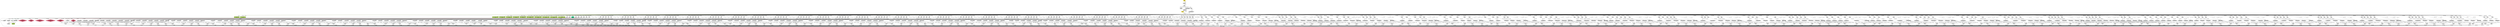 digraph {
	0 [label=malware style=filled]
	1 [label="uname
(T1082)" color="#FDE74C" shape=rectangle style=filled]
	2 [label=1521 style=filled]
	3 [label=malware shape=rectangle style=filled]
	4 [label="/lib/udev/udev" shape=rectangle style=filled]
	5 [label="/boot/nwrqgcgmdf" shape=rectangle style=filled]
	6 [label=1522 style=filled]
	7 [label="/boot/nwrqgcgmdf" style=filled]
	8 [label=1524 style=filled]
	9 [label="/etc/init.d/nwrqgcgmdf
(T1168)" color="#9BC53D" shape=rectangle style=filled]
	10 [label="/etc/cron.hourly/cron.sh
(T1168)" color="#9BC53D" shape=rectangle style=filled]
	11 [label="/proc/rs_dev" shape=rectangle style=filled]
	12 [label="/etc/rc1.d/S90nwrqgcgmdf
(T1168)" color="#9BC53D" shape=rectangle style=filled]
	13 [label="/etc/rc2.d/S90nwrqgcgmdf
(T1168)" color="#9BC53D" shape=rectangle style=filled]
	14 [label="/etc/rc3.d/S90nwrqgcgmdf
(T1168)" color="#9BC53D" shape=rectangle style=filled]
	15 [label="/etc/rc4.d/S90nwrqgcgmdf
(T1168)" color="#9BC53D" shape=rectangle style=filled]
	16 [label="/etc/rc5.d/S90nwrqgcgmdf
(T1168)" color="#9BC53D" shape=rectangle style=filled]
	17 [label="/etc/rc.d/rc1.d/S90nwrqgcgmdf
(T1168)" color="#9BC53D" shape=rectangle style=filled]
	18 [label="/etc/rc.d/rc2.d/S90nwrqgcgmdf
(T1168)" color="#9BC53D" shape=rectangle style=filled]
	19 [label="/etc/rc.d/rc3.d/S90nwrqgcgmdf
(T1168)" color="#9BC53D" shape=rectangle style=filled]
	20 [label="/etc/rc.d/rc4.d/S90nwrqgcgmdf
(T1168)" color="#9BC53D" shape=rectangle style=filled]
	21 [label="/etc/rc.d/rc5.d/S90nwrqgcgmdf
(T1168)" color="#9BC53D" shape=rectangle style=filled]
	22 [label=1525 style=filled]
	23 [label=1527 style=filled]
	24 [label="sh
(T1059)" color="#26C485" style=filled]
	25 [label="/proc/stat
(T1082)" color="#FDE74C" shape=rectangle style=filled]
	26 [label=1531 style=filled]
	27 [label=1532 style=filled]
	28 [label=1533 style=filled]
	29 [label="/boot/arupyoeptk" shape=rectangle style=filled]
	30 [label=1534 style=filled]
	31 [label=1536 style=filled]
	32 [label=1538 style=filled]
	33 [label=1540 style=filled]
	34 [label=1546 style=filled]
	35 [label="/boot/nsrnbcudwa" shape=rectangle style=filled]
	36 [label=1575 style=filled]
	37 [label=1577 style=filled]
	38 [label=1579 style=filled]
	39 [label=1581 style=filled]
	40 [label=1583 style=filled]
	41 [label="/boot/xjnzvxkair" shape=rectangle style=filled]
	42 [label=1590 style=filled]
	43 [label=1592 style=filled]
	44 [label=1594 style=filled]
	45 [label=1596 style=filled]
	46 [label=1600 style=filled]
	47 [label="/boot/njgrlrnyvu" shape=rectangle style=filled]
	48 [label=1609 style=filled]
	49 [label=1611 style=filled]
	50 [label=1613 style=filled]
	51 [label=1615 style=filled]
	52 [label=1617 style=filled]
	53 [label="/boot/lrtqjwsnjr" shape=rectangle style=filled]
	54 [label=1624 style=filled]
	55 [label=1626 style=filled]
	56 [label=1628 style=filled]
	57 [label=1630 style=filled]
	58 [label=1633 style=filled]
	59 [label="/boot/orzbiqapvr" shape=rectangle style=filled]
	60 [label=1639 style=filled]
	61 [label=1641 style=filled]
	62 [label=1643 style=filled]
	63 [label=1645 style=filled]
	64 [label=1647 style=filled]
	65 [label="/boot/lwigpkpjye" shape=rectangle style=filled]
	66 [label=1662 style=filled]
	67 [label=1664 style=filled]
	68 [label=1666 style=filled]
	69 [label=1668 style=filled]
	70 [label=1671 style=filled]
	71 [label="/boot/udrraltsvo" shape=rectangle style=filled]
	72 [label=1677 style=filled]
	73 [label=1679 style=filled]
	74 [label=1681 style=filled]
	75 [label=1683 style=filled]
	76 [label=1685 style=filled]
	77 [label="/boot/uqustgvoaq" shape=rectangle style=filled]
	78 [label=1692 style=filled]
	79 [label=1694 style=filled]
	80 [label=1696 style=filled]
	81 [label=1698 style=filled]
	82 [label=1700 style=filled]
	83 [label="/boot/iwixaqpfdd" shape=rectangle style=filled]
	84 [label=1708 style=filled]
	85 [label=1710 style=filled]
	86 [label=1712 style=filled]
	87 [label=1714 style=filled]
	88 [label=1717 style=filled]
	89 [label="/boot/ndjsjffsfg" shape=rectangle style=filled]
	90 [label=1742 style=filled]
	91 [label=1744 style=filled]
	92 [label=1746 style=filled]
	93 [label=1748 style=filled]
	94 [label=1750 style=filled]
	95 [label="/boot/urhyzogelz" shape=rectangle style=filled]
	96 [label=1805 style=filled]
	97 [label=1807 style=filled]
	98 [label=1809 style=filled]
	99 [label=1811 style=filled]
	100 [label=1813 style=filled]
	101 [label="/boot/yeenuvxwyu" shape=rectangle style=filled]
	102 [label=1845 style=filled]
	103 [label=1847 style=filled]
	104 [label=1849 style=filled]
	105 [label=1851 style=filled]
	106 [label=1853 style=filled]
	107 [label="/boot/tezftkcgjq" shape=rectangle style=filled]
	108 [label=1860 style=filled]
	109 [label=1862 style=filled]
	110 [label=1864 style=filled]
	111 [label=1866 style=filled]
	112 [label=1868 style=filled]
	113 [label="/boot/ieufeaoedh" shape=rectangle style=filled]
	114 [label=1875 style=filled]
	115 [label=1877 style=filled]
	116 [label=1879 style=filled]
	117 [label=1881 style=filled]
	118 [label=1883 style=filled]
	119 [label="/boot/jnhpczvecv" shape=rectangle style=filled]
	120 [label=1889 style=filled]
	121 [label=1891 style=filled]
	122 [label=1894 style=filled]
	123 [label=1896 style=filled]
	124 [label=1898 style=filled]
	125 [label="/boot/xbzhrwclym" shape=rectangle style=filled]
	126 [label=1904 style=filled]
	127 [label=1906 style=filled]
	128 [label=1908 style=filled]
	129 [label=1910 style=filled]
	130 [label=1912 style=filled]
	131 [label="/boot/tleposdcfq" shape=rectangle style=filled]
	132 [label=1919 style=filled]
	133 [label=1921 style=filled]
	134 [label=1923 style=filled]
	135 [label=1926 style=filled]
	136 [label=1928 style=filled]
	137 [label="/boot/jnbqmzcktx" shape=rectangle style=filled]
	138 [label=1934 style=filled]
	139 [label=1936 style=filled]
	140 [label=1938 style=filled]
	141 [label=1940 style=filled]
	142 [label=1943 style=filled]
	143 [label="/boot/fknztqpttu" shape=rectangle style=filled]
	144 [label=1949 style=filled]
	145 [label=1951 style=filled]
	146 [label=1954 style=filled]
	147 [label=1956 style=filled]
	148 [label=1958 style=filled]
	149 [label="/boot/xbjiasuwdx" shape=rectangle style=filled]
	150 [label=1964 style=filled]
	151 [label=1966 style=filled]
	152 [label=1968 style=filled]
	153 [label=1970 style=filled]
	154 [label=1975 style=filled]
	155 [label="/boot/xmlvywalql" shape=rectangle style=filled]
	156 [label=1979 style=filled]
	157 [label=1981 style=filled]
	158 [label=1983 style=filled]
	159 [label=1985 style=filled]
	160 [label=1987 style=filled]
	161 [label="/boot/yrcmlnmapz" shape=rectangle style=filled]
	162 [label=1994 style=filled]
	163 [label=1996 style=filled]
	164 [label=1998 style=filled]
	165 [label=2000 style=filled]
	166 [label=2002 style=filled]
	167 [label="/boot/xtmitjahtg" shape=rectangle style=filled]
	168 [label=2009 style=filled]
	169 [label=2011 style=filled]
	170 [label=2013 style=filled]
	171 [label=2015 style=filled]
	172 [label=2018 style=filled]
	173 [label="/boot/oqskfbscsk" shape=rectangle style=filled]
	174 [label=2024 style=filled]
	175 [label=2026 style=filled]
	176 [label=2028 style=filled]
	177 [label=2030 style=filled]
	178 [label=2032 style=filled]
	179 [label="/boot/yqaliqiugk" shape=rectangle style=filled]
	180 [label=2038 style=filled]
	181 [label=2040 style=filled]
	182 [label=2042 style=filled]
	183 [label=2044 style=filled]
	184 [label=2047 style=filled]
	185 [label="/boot/mifldihlby" shape=rectangle style=filled]
	186 [label=2053 style=filled]
	187 [label=2055 style=filled]
	188 [label=2057 style=filled]
	189 [label=2060 style=filled]
	190 [label=2064 style=filled]
	191 [label="/boot/etciusqdzy" shape=rectangle style=filled]
	192 [label=2068 style=filled]
	193 [label=2070 style=filled]
	194 [label=2072 style=filled]
	195 [label=2074 style=filled]
	196 [label=2076 style=filled]
	197 [label="/boot/hyhmqrygyu" shape=rectangle style=filled]
	198 [label=2083 style=filled]
	199 [label=2085 style=filled]
	200 [label=2087 style=filled]
	201 [label=2089 style=filled]
	202 [label=2091 style=filled]
	203 [label="/boot/gtgjhapbdr" shape=rectangle style=filled]
	204 [label=2098 style=filled]
	205 [label=2100 style=filled]
	206 [label=2102 style=filled]
	207 [label=2104 style=filled]
	208 [label=2106 style=filled]
	209 [label="/boot/tvrawpkfuo" shape=rectangle style=filled]
	210 [label=2113 style=filled]
	211 [label=2115 style=filled]
	212 [label=2117 style=filled]
	213 [label=2119 style=filled]
	214 [label=2121 style=filled]
	215 [label="/boot/kdfrahwfbh" shape=rectangle style=filled]
	216 [label=2128 style=filled]
	217 [label=2130 style=filled]
	218 [label=2132 style=filled]
	219 [label=2134 style=filled]
	220 [label=2136 style=filled]
	221 [label="/boot/mssmeymtyf" shape=rectangle style=filled]
	222 [label=2143 style=filled]
	223 [label=2145 style=filled]
	224 [label=2147 style=filled]
	225 [label=2149 style=filled]
	226 [label=2152 style=filled]
	227 [label="/boot/aenhffodsj" shape=rectangle style=filled]
	228 [label=2156 style=filled]
	229 [label=2158 style=filled]
	230 [label=2160 style=filled]
	231 [label=2164 style=filled]
	232 [label=2167 style=filled]
	233 [label="/boot/nucebbuxkn" shape=rectangle style=filled]
	234 [label=2171 style=filled]
	235 [label=2173 style=filled]
	236 [label=2175 style=filled]
	237 [label=2177 style=filled]
	238 [label=2180 style=filled]
	239 [label="/boot/inzhjixlry" shape=rectangle style=filled]
	240 [label=2186 style=filled]
	241 [label=2189 style=filled]
	242 [label=2191 style=filled]
	243 [label=2193 style=filled]
	244 [label=2195 style=filled]
	245 [label="/boot/ralddforve" shape=rectangle style=filled]
	246 [label=2247 style=filled]
	247 [label=2249 style=filled]
	248 [label=2251 style=filled]
	249 [label=2253 style=filled]
	250 [label=2255 style=filled]
	251 [label="/boot/prrmuuxkwq" shape=rectangle style=filled]
	252 [label=2262 style=filled]
	253 [label=2264 style=filled]
	254 [label=2266 style=filled]
	255 [label=2269 style=filled]
	256 [label=2271 style=filled]
	257 [label="/boot/egwcgepdll" shape=rectangle style=filled]
	258 [label=2277 style=filled]
	259 [label=2279 style=filled]
	260 [label=2281 style=filled]
	261 [label=2284 style=filled]
	262 [label=2286 style=filled]
	263 [label="/boot/aeodvaohcv" shape=rectangle style=filled]
	264 [label=2291 style=filled]
	265 [label=2293 style=filled]
	266 [label=2295 style=filled]
	267 [label=2298 style=filled]
	268 [label=2300 style=filled]
	269 [label="/boot/clvymbegxk" shape=rectangle style=filled]
	270 [label=2306 style=filled]
	271 [label=2308 style=filled]
	272 [label=2310 style=filled]
	273 [label=2312 style=filled]
	274 [label=2314 style=filled]
	275 [label="/boot/pzenzsyfph" shape=rectangle style=filled]
	276 [label=2321 style=filled]
	277 [label=2323 style=filled]
	278 [label=2325 style=filled]
	279 [label=2327 style=filled]
	280 [label=2330 style=filled]
	281 [label="/boot/zqxrldvtfk" shape=rectangle style=filled]
	282 [label=2336 style=filled]
	283 [label=2338 style=filled]
	284 [label=2340 style=filled]
	285 [label=2342 style=filled]
	286 [label=2344 style=filled]
	287 [label="/boot/wggvwdriia" shape=rectangle style=filled]
	288 [label=2351 style=filled]
	289 [label=2353 style=filled]
	290 [label=2355 style=filled]
	291 [label=2357 style=filled]
	292 [label=2359 style=filled]
	293 [label="/boot/ozotbvrwiz" shape=rectangle style=filled]
	294 [label=2366 style=filled]
	295 [label=2368 style=filled]
	296 [label=2370 style=filled]
	297 [label=2372 style=filled]
	298 [label=2376 style=filled]
	299 [label="/boot/idbkhgngjo" shape=rectangle style=filled]
	300 [label=2380 style=filled]
	301 [label=2382 style=filled]
	302 [label=2384 style=filled]
	303 [label=2387 style=filled]
	304 [label=2390 style=filled]
	305 [label="/boot/wnhawixbot" shape=rectangle style=filled]
	306 [label=2395 style=filled]
	307 [label=2397 style=filled]
	308 [label=2399 style=filled]
	309 [label=2402 style=filled]
	310 [label=2404 style=filled]
	311 [label="/boot/htqgydbjjx" shape=rectangle style=filled]
	312 [label=2410 style=filled]
	313 [label=2412 style=filled]
	314 [label=2414 style=filled]
	315 [label=2416 style=filled]
	316 [label=2418 style=filled]
	317 [label="/boot/deqjftmncb" shape=rectangle style=filled]
	318 [label=2425 style=filled]
	319 [label=2427 style=filled]
	320 [label=2429 style=filled]
	321 [label=2431 style=filled]
	322 [label=2434 style=filled]
	323 [label="/boot/sjyhgxfkxq" shape=rectangle style=filled]
	324 [label=2440 style=filled]
	325 [label=2442 style=filled]
	326 [label=2444 style=filled]
	327 [label=2446 style=filled]
	328 [label=2449 style=filled]
	329 [label="/boot/qeweveagsj" shape=rectangle style=filled]
	330 [label=2455 style=filled]
	331 [label=2457 style=filled]
	332 [label=2459 style=filled]
	333 [label=2462 style=filled]
	334 [label=2464 style=filled]
	335 [label="/boot/aircmkyzjh" shape=rectangle style=filled]
	336 [label=2470 style=filled]
	337 [label=2472 style=filled]
	338 [label=2474 style=filled]
	339 [label=2476 style=filled]
	340 [label=2478 style=filled]
	341 [label="/boot/effzuzqtbi" shape=rectangle style=filled]
	342 [label=2482 style=filled]
	343 [label=2484 style=filled]
	344 [label=2486 style=filled]
	345 [label=2488 style=filled]
	346 [label=2490 style=filled]
	347 [label="/boot/jvctgjkfyq" shape=rectangle style=filled]
	348 [label=2504 style=filled]
	349 [label=2506 style=filled]
	350 [label=2508 style=filled]
	351 [label=2510 style=filled]
	352 [label=2512 style=filled]
	353 [label="/boot/lhciaxabpg" shape=rectangle style=filled]
	354 [label=2519 style=filled]
	355 [label=2521 style=filled]
	356 [label=2523 style=filled]
	357 [label=2525 style=filled]
	358 [label=2527 style=filled]
	359 [label="/boot/txdclooilo" shape=rectangle style=filled]
	360 [label=2534 style=filled]
	361 [label=2536 style=filled]
	362 [label=2538 style=filled]
	363 [label=2540 style=filled]
	364 [label=2542 style=filled]
	365 [label="/boot/aeqiqapkir" shape=rectangle style=filled]
	366 [label=2549 style=filled]
	367 [label=2551 style=filled]
	368 [label=2553 style=filled]
	369 [label=2555 style=filled]
	370 [label=2557 style=filled]
	371 [label="/boot/qdmbmzawje" shape=rectangle style=filled]
	372 [label=2564 style=filled]
	373 [label=2566 style=filled]
	374 [label=2568 style=filled]
	375 [label=2570 style=filled]
	376 [label=2573 style=filled]
	377 [label="/boot/fvvkkjpxpc" shape=rectangle style=filled]
	378 [label=2728 style=filled]
	379 [label=2730 style=filled]
	380 [label=2732 style=filled]
	381 [label=2734 style=filled]
	382 [label=2736 style=filled]
	383 [label="/boot/zallhtcgcz" shape=rectangle style=filled]
	384 [label=2777 style=filled]
	385 [label=2779 style=filled]
	386 [label=2781 style=filled]
	387 [label=2783 style=filled]
	388 [label=2785 style=filled]
	389 [label=chkconfig style=filled]
	390 [label="update-rc.d" style=filled]
	391 [label=systemctl style=filled]
	392 [label=sed style=filled]
	393 [label="/etc/crontab
(T1168)" color="#9BC53D" shape=rectangle style=filled]
	394 [label="/var/run/sftp.pid" shape=rectangle style=filled]
	395 [label="103.25.9.228:53
(C&C)" color="#CC5A71" shape=diamond style=filled]
	396 [label="8.8.8.8:53" shape=diamond style=filled]
	397 [label="0.0.0.0:8005
(C&C)" color="#CC5A71" shape=diamond style=filled]
	398 [label="66.102.253.30:8005
(C&C)" color="#CC5A71" shape=diamond style=filled]
	399 [label="103.240.141.50:8005
(C&C)" color="#CC5A71" shape=diamond style=filled]
	400 [label="103.25.9.245:8005
(C&C)" color="#CC5A71" shape=diamond style=filled]
	401 [label="0.0.0.0:80
(C&C)" color="#CC5A71" shape=diamond style=filled]
	402 [label="/boot/arupyoeptk" style=filled]
	403 [label=1548 style=filled]
	404 [label="/boot/arupyoeptk" style=filled]
	405 [label=1542 style=filled]
	406 [label="/boot/arupyoeptk" style=filled]
	407 [label=1543 style=filled]
	408 [label="/boot/arupyoeptk" style=filled]
	409 [label=1544 style=filled]
	410 [label="/boot/arupyoeptk" style=filled]
	411 [label=1549 style=filled]
	412 [label="/boot/nsrnbcudwa" style=filled]
	413 [label=1589 style=filled]
	414 [label="/boot/nsrnbcudwa" style=filled]
	415 [label=1585 style=filled]
	416 [label="/boot/nsrnbcudwa" style=filled]
	417 [label=1588 style=filled]
	418 [label="/boot/nsrnbcudwa" style=filled]
	419 [label=1587 style=filled]
	420 [label="/boot/nsrnbcudwa" style=filled]
	421 [label=1586 style=filled]
	422 [label="/boot/xjnzvxkair" style=filled]
	423 [label=1604 style=filled]
	424 [label="/boot/xjnzvxkair" style=filled]
	425 [label=1599 style=filled]
	426 [label="/boot/xjnzvxkair" style=filled]
	427 [label=1598 style=filled]
	428 [label="/boot/xjnzvxkair" style=filled]
	429 [label=1603 style=filled]
	430 [label="/boot/xjnzvxkair" style=filled]
	431 [label=1602 style=filled]
	432 [label="/boot/njgrlrnyvu" style=filled]
	433 [label=1623 style=filled]
	434 [label="/boot/njgrlrnyvu" style=filled]
	435 [label=1622 style=filled]
	436 [label="/boot/njgrlrnyvu" style=filled]
	437 [label=1621 style=filled]
	438 [label="/boot/njgrlrnyvu" style=filled]
	439 [label=1620 style=filled]
	440 [label="/boot/njgrlrnyvu" style=filled]
	441 [label=1619 style=filled]
	442 [label="/boot/lrtqjwsnjr" style=filled]
	443 [label=1632 style=filled]
	444 [label="/boot/lrtqjwsnjr" style=filled]
	445 [label=1638 style=filled]
	446 [label="/boot/lrtqjwsnjr" style=filled]
	447 [label=1637 style=filled]
	448 [label="/boot/lrtqjwsnjr" style=filled]
	449 [label=1636 style=filled]
	450 [label="/boot/lrtqjwsnjr" style=filled]
	451 [label=1635 style=filled]
	452 [label="/boot/orzbiqapvr" style=filled]
	453 [label=1649 style=filled]
	454 [label="/boot/orzbiqapvr" style=filled]
	455 [label=1650 style=filled]
	456 [label="/boot/orzbiqapvr" style=filled]
	457 [label=1653 style=filled]
	458 [label="/boot/orzbiqapvr" style=filled]
	459 [label=1652 style=filled]
	460 [label="/boot/orzbiqapvr" style=filled]
	461 [label=1651 style=filled]
	462 [label="/boot/lwigpkpjye" style=filled]
	463 [label=1670 style=filled]
	464 [label="/boot/lwigpkpjye" style=filled]
	465 [label=1676 style=filled]
	466 [label="/boot/lwigpkpjye" style=filled]
	467 [label=1675 style=filled]
	468 [label="/boot/lwigpkpjye" style=filled]
	469 [label=1674 style=filled]
	470 [label="/boot/lwigpkpjye" style=filled]
	471 [label=1673 style=filled]
	472 [label="/boot/udrraltsvo" style=filled]
	473 [label=1691 style=filled]
	474 [label="/boot/udrraltsvo" style=filled]
	475 [label=1690 style=filled]
	476 [label="/boot/udrraltsvo" style=filled]
	477 [label=1688 style=filled]
	478 [label="/boot/udrraltsvo" style=filled]
	479 [label=1689 style=filled]
	480 [label="/boot/udrraltsvo" style=filled]
	481 [label=1687 style=filled]
	482 [label="/boot/uqustgvoaq" style=filled]
	483 [label=1706 style=filled]
	484 [label="/boot/uqustgvoaq" style=filled]
	485 [label=1701 style=filled]
	486 [label="/boot/uqustgvoaq" style=filled]
	487 [label=1705 style=filled]
	488 [label="/boot/uqustgvoaq" style=filled]
	489 [label=1704 style=filled]
	490 [label="/boot/uqustgvoaq" style=filled]
	491 [label=1703 style=filled]
	492 [label="/boot/iwixaqpfdd" style=filled]
	493 [label=1716 style=filled]
	494 [label="/boot/iwixaqpfdd" style=filled]
	495 [label=1722 style=filled]
	496 [label="/boot/iwixaqpfdd" style=filled]
	497 [label=1721 style=filled]
	498 [label="/boot/iwixaqpfdd" style=filled]
	499 [label=1719 style=filled]
	500 [label="/boot/iwixaqpfdd" style=filled]
	501 [label=1720 style=filled]
	502 [label="/boot/ndjsjffsfg" style=filled]
	503 [label=1755 style=filled]
	504 [label="/boot/ndjsjffsfg" style=filled]
	505 [label=1756 style=filled]
	506 [label="/boot/ndjsjffsfg" style=filled]
	507 [label=1754 style=filled]
	508 [label="/boot/ndjsjffsfg" style=filled]
	509 [label=1752 style=filled]
	510 [label="/boot/ndjsjffsfg" style=filled]
	511 [label=1753 style=filled]
	512 [label="/boot/urhyzogelz" style=filled]
	513 [label=1819 style=filled]
	514 [label="/boot/urhyzogelz" style=filled]
	515 [label=1818 style=filled]
	516 [label="/boot/urhyzogelz" style=filled]
	517 [label=1817 style=filled]
	518 [label="/boot/urhyzogelz" style=filled]
	519 [label=1816 style=filled]
	520 [label="/boot/urhyzogelz" style=filled]
	521 [label=1815 style=filled]
	522 [label="/boot/yeenuvxwyu" style=filled]
	523 [label=1859 style=filled]
	524 [label="/boot/yeenuvxwyu" style=filled]
	525 [label=1858 style=filled]
	526 [label="/boot/yeenuvxwyu" style=filled]
	527 [label=1857 style=filled]
	528 [label="/boot/yeenuvxwyu" style=filled]
	529 [label=1855 style=filled]
	530 [label="/boot/yeenuvxwyu" style=filled]
	531 [label=1856 style=filled]
	532 [label="/boot/tezftkcgjq" style=filled]
	533 [label=1874 style=filled]
	534 [label="/boot/tezftkcgjq" style=filled]
	535 [label=1873 style=filled]
	536 [label="/boot/tezftkcgjq" style=filled]
	537 [label=1870 style=filled]
	538 [label="/boot/tezftkcgjq" style=filled]
	539 [label=1872 style=filled]
	540 [label="/boot/tezftkcgjq" style=filled]
	541 [label=1871 style=filled]
	542 [label="/boot/ieufeaoedh" style=filled]
	543 [label="/boot/ieufeaoedh" style=filled]
	544 [label=1888 style=filled]
	545 [label="/boot/ieufeaoedh" style=filled]
	546 [label=1887 style=filled]
	547 [label="/boot/ieufeaoedh" style=filled]
	548 [label=1885 style=filled]
	549 [label="/boot/ieufeaoedh" style=filled]
	550 [label=1886 style=filled]
	551 [label="/boot/jnhpczvecv" style=filled]
	552 [label=1893 style=filled]
	553 [label="/boot/jnhpczvecv" style=filled]
	554 [label=1903 style=filled]
	555 [label="/boot/jnhpczvecv" style=filled]
	556 [label=1902 style=filled]
	557 [label="/boot/jnhpczvecv" style=filled]
	558 [label=1900 style=filled]
	559 [label="/boot/jnhpczvecv" style=filled]
	560 [label=1901 style=filled]
	561 [label="/boot/xbzhrwclym" style=filled]
	562 [label=1918 style=filled]
	563 [label="/boot/xbzhrwclym" style=filled]
	564 [label=1917 style=filled]
	565 [label="/boot/xbzhrwclym" style=filled]
	566 [label=1916 style=filled]
	567 [label="/boot/xbzhrwclym" style=filled]
	568 [label=1915 style=filled]
	569 [label="/boot/xbzhrwclym" style=filled]
	570 [label=1914 style=filled]
	571 [label="/boot/tleposdcfq" style=filled]
	572 [label=1924 style=filled]
	573 [label="/boot/tleposdcfq" style=filled]
	574 [label=1930 style=filled]
	575 [label="/boot/tleposdcfq" style=filled]
	576 [label=1933 style=filled]
	577 [label="/boot/tleposdcfq" style=filled]
	578 [label=1932 style=filled]
	579 [label="/boot/tleposdcfq" style=filled]
	580 [label=1931 style=filled]
	581 [label="/boot/jnbqmzcktx" style=filled]
	582 [label=1942 style=filled]
	583 [label="/boot/jnbqmzcktx" style=filled]
	584 [label=1948 style=filled]
	585 [label="/boot/jnbqmzcktx" style=filled]
	586 [label=1947 style=filled]
	587 [label="/boot/jnbqmzcktx" style=filled]
	588 [label=1945 style=filled]
	589 [label="/boot/jnbqmzcktx" style=filled]
	590 [label=1946 style=filled]
	591 [label="/boot/fknztqpttu" style=filled]
	592 [label=1963 style=filled]
	593 [label="/boot/fknztqpttu" style=filled]
	594 [label=1953 style=filled]
	595 [label="/boot/fknztqpttu" style=filled]
	596 [label=1962 style=filled]
	597 [label="/boot/fknztqpttu" style=filled]
	598 [label=1961 style=filled]
	599 [label="/boot/fknztqpttu" style=filled]
	600 [label=1960 style=filled]
	601 [label="/boot/xbjiasuwdx" style=filled]
	602 [label=1977 style=filled]
	603 [label="/boot/xbjiasuwdx" style=filled]
	604 [label=1974 style=filled]
	605 [label="/boot/xbjiasuwdx" style=filled]
	606 [label=1972 style=filled]
	607 [label="/boot/xbjiasuwdx" style=filled]
	608 [label=1973 style=filled]
	609 [label="/boot/xbjiasuwdx" style=filled]
	610 [label=1978 style=filled]
	611 [label="/boot/xmlvywalql" style=filled]
	612 [label=1990 style=filled]
	613 [label="/boot/xmlvywalql" style=filled]
	614 [label=1989 style=filled]
	615 [label="/boot/xmlvywalql" style=filled]
	616 [label=1991 style=filled]
	617 [label="/boot/xmlvywalql" style=filled]
	618 [label=1992 style=filled]
	619 [label="/boot/xmlvywalql" style=filled]
	620 [label=1993 style=filled]
	621 [label="/boot/yrcmlnmapz" style=filled]
	622 [label=2008 style=filled]
	623 [label="/boot/yrcmlnmapz" style=filled]
	624 [label=2006 style=filled]
	625 [label="/boot/yrcmlnmapz" style=filled]
	626 [label=2004 style=filled]
	627 [label="/boot/yrcmlnmapz" style=filled]
	628 [label=2005 style=filled]
	629 [label="/boot/yrcmlnmapz" style=filled]
	630 [label=2007 style=filled]
	631 [label="/boot/xtmitjahtg" style=filled]
	632 [label=2023 style=filled]
	633 [label="/boot/xtmitjahtg" style=filled]
	634 [label=2017 style=filled]
	635 [label="/boot/xtmitjahtg" style=filled]
	636 [label=2022 style=filled]
	637 [label="/boot/xtmitjahtg" style=filled]
	638 [label=2021 style=filled]
	639 [label="/boot/xtmitjahtg" style=filled]
	640 [label=2020 style=filled]
	641 [label="/boot/oqskfbscsk" style=filled]
	642 [label="/boot/oqskfbscsk" style=filled]
	643 [label=2037 style=filled]
	644 [label="/boot/oqskfbscsk" style=filled]
	645 [label=2036 style=filled]
	646 [label="/boot/oqskfbscsk" style=filled]
	647 [label=2035 style=filled]
	648 [label="/boot/oqskfbscsk" style=filled]
	649 [label=2034 style=filled]
	650 [label="/boot/yqaliqiugk" style=filled]
	651 [label=2046 style=filled]
	652 [label="/boot/yqaliqiugk" style=filled]
	653 [label=2051 style=filled]
	654 [label="/boot/yqaliqiugk" style=filled]
	655 [label=2052 style=filled]
	656 [label="/boot/yqaliqiugk" style=filled]
	657 [label=2050 style=filled]
	658 [label="/boot/yqaliqiugk" style=filled]
	659 [label=2049 style=filled]
	660 [label="/boot/mifldihlby" style=filled]
	661 [label=2066 style=filled]
	662 [label="/boot/mifldihlby" style=filled]
	663 [label=2059 style=filled]
	664 [label="/boot/mifldihlby" style=filled]
	665 [label=2063 style=filled]
	666 [label="/boot/mifldihlby" style=filled]
	667 [label=2062 style=filled]
	668 [label="/boot/mifldihlby" style=filled]
	669 [label=2067 style=filled]
	670 [label="/boot/etciusqdzy" style=filled]
	671 [label=2082 style=filled]
	672 [label="/boot/etciusqdzy" style=filled]
	673 [label=2078 style=filled]
	674 [label="/boot/etciusqdzy" style=filled]
	675 [label=2079 style=filled]
	676 [label="/boot/etciusqdzy" style=filled]
	677 [label=2081 style=filled]
	678 [label="/boot/etciusqdzy" style=filled]
	679 [label=2080 style=filled]
	680 [label="/boot/hyhmqrygyu" style=filled]
	681 [label=2097 style=filled]
	682 [label="/boot/hyhmqrygyu" style=filled]
	683 [label=2096 style=filled]
	684 [label="/boot/hyhmqrygyu" style=filled]
	685 [label=2094 style=filled]
	686 [label="/boot/hyhmqrygyu" style=filled]
	687 [label=2095 style=filled]
	688 [label="/boot/hyhmqrygyu" style=filled]
	689 [label=2093 style=filled]
	690 [label="/boot/gtgjhapbdr" style=filled]
	691 [label=2112 style=filled]
	692 [label="/boot/gtgjhapbdr" style=filled]
	693 [label=2111 style=filled]
	694 [label="/boot/gtgjhapbdr" style=filled]
	695 [label=2109 style=filled]
	696 [label="/boot/gtgjhapbdr" style=filled]
	697 [label=2108 style=filled]
	698 [label="/boot/gtgjhapbdr" style=filled]
	699 [label=2110 style=filled]
	700 [label="/boot/tvrawpkfuo" style=filled]
	701 [label=2127 style=filled]
	702 [label="/boot/tvrawpkfuo" style=filled]
	703 [label=2126 style=filled]
	704 [label="/boot/tvrawpkfuo" style=filled]
	705 [label=2125 style=filled]
	706 [label="/boot/tvrawpkfuo" style=filled]
	707 [label=2124 style=filled]
	708 [label="/boot/tvrawpkfuo" style=filled]
	709 [label=2123 style=filled]
	710 [label="/boot/kdfrahwfbh" style=filled]
	711 [label=2142 style=filled]
	712 [label="/boot/kdfrahwfbh" style=filled]
	713 [label=2138 style=filled]
	714 [label="/boot/kdfrahwfbh" style=filled]
	715 [label=2141 style=filled]
	716 [label="/boot/kdfrahwfbh" style=filled]
	717 [label=2140 style=filled]
	718 [label="/boot/kdfrahwfbh" style=filled]
	719 [label=2139 style=filled]
	720 [label="/boot/mssmeymtyf" style=filled]
	721 [label="/boot/mssmeymtyf" style=filled]
	722 [label="/boot/mssmeymtyf" style=filled]
	723 [label=2151 style=filled]
	724 [label="/boot/mssmeymtyf" style=filled]
	725 [label=2155 style=filled]
	726 [label="/boot/mssmeymtyf" style=filled]
	727 [label=2154 style=filled]
	728 [label="/boot/aenhffodsj" style=filled]
	729 [label=2166 style=filled]
	730 [label="/boot/aenhffodsj" style=filled]
	731 [label=2162 style=filled]
	732 [label="/boot/aenhffodsj" style=filled]
	733 [label=2163 style=filled]
	734 [label="/boot/aenhffodsj" style=filled]
	735 [label=2170 style=filled]
	736 [label="/boot/aenhffodsj" style=filled]
	737 [label=2169 style=filled]
	738 [label="/boot/nucebbuxkn" style=filled]
	739 [label=2179 style=filled]
	740 [label="/boot/nucebbuxkn" style=filled]
	741 [label=2181 style=filled]
	742 [label="/boot/nucebbuxkn" style=filled]
	743 [label=2185 style=filled]
	744 [label="/boot/nucebbuxkn" style=filled]
	745 [label=2183 style=filled]
	746 [label="/boot/nucebbuxkn" style=filled]
	747 [label=2184 style=filled]
	748 [label="/boot/inzhjixlry" style=filled]
	749 [label=2188 style=filled]
	750 [label="/boot/inzhjixlry" style=filled]
	751 [label=2200 style=filled]
	752 [label="/boot/inzhjixlry" style=filled]
	753 [label=2199 style=filled]
	754 [label="/boot/inzhjixlry" style=filled]
	755 [label=2197 style=filled]
	756 [label="/boot/inzhjixlry" style=filled]
	757 [label=2198 style=filled]
	758 [label="/boot/ralddforve" style=filled]
	759 [label=2261 style=filled]
	760 [label="/boot/ralddforve" style=filled]
	761 [label=2257 style=filled]
	762 [label="/boot/ralddforve" style=filled]
	763 [label=2260 style=filled]
	764 [label="/boot/ralddforve" style=filled]
	765 [label=2259 style=filled]
	766 [label="/boot/ralddforve" style=filled]
	767 [label=2258 style=filled]
	768 [label="/boot/prrmuuxkwq" style=filled]
	769 [label=2268 style=filled]
	770 [label="/boot/prrmuuxkwq" style=filled]
	771 [label=2273 style=filled]
	772 [label="/boot/prrmuuxkwq" style=filled]
	773 [label=2276 style=filled]
	774 [label="/boot/prrmuuxkwq" style=filled]
	775 [label=2274 style=filled]
	776 [label="/boot/prrmuuxkwq" style=filled]
	777 [label=2275 style=filled]
	778 [label="/boot/egwcgepdll" style=filled]
	779 [label=2290 style=filled]
	780 [label="/boot/egwcgepdll" style=filled]
	781 [label=2283 style=filled]
	782 [label="/boot/egwcgepdll" style=filled]
	783 [label="/boot/egwcgepdll" style=filled]
	784 [label=2289 style=filled]
	785 [label="/boot/egwcgepdll" style=filled]
	786 [label=2288 style=filled]
	787 [label="/boot/aeodvaohcv" style=filled]
	788 [label=2297 style=filled]
	789 [label="/boot/aeodvaohcv" style=filled]
	790 [label=2302 style=filled]
	791 [label="/boot/aeodvaohcv" style=filled]
	792 [label=2305 style=filled]
	793 [label="/boot/aeodvaohcv" style=filled]
	794 [label=2303 style=filled]
	795 [label="/boot/aeodvaohcv" style=filled]
	796 [label=2304 style=filled]
	797 [label="/boot/clvymbegxk" style=filled]
	798 [label=2320 style=filled]
	799 [label="/boot/clvymbegxk" style=filled]
	800 [label=2319 style=filled]
	801 [label="/boot/clvymbegxk" style=filled]
	802 [label=2316 style=filled]
	803 [label="/boot/clvymbegxk" style=filled]
	804 [label=2318 style=filled]
	805 [label="/boot/clvymbegxk" style=filled]
	806 [label=2317 style=filled]
	807 [label="/boot/pzenzsyfph" style=filled]
	808 [label=2335 style=filled]
	809 [label="/boot/pzenzsyfph" style=filled]
	810 [label=2329 style=filled]
	811 [label="/boot/pzenzsyfph" style=filled]
	812 [label=2333 style=filled]
	813 [label="/boot/pzenzsyfph" style=filled]
	814 [label=2334 style=filled]
	815 [label="/boot/pzenzsyfph" style=filled]
	816 [label=2332 style=filled]
	817 [label="/boot/zqxrldvtfk" style=filled]
	818 [label=2350 style=filled]
	819 [label="/boot/zqxrldvtfk" style=filled]
	820 [label=2349 style=filled]
	821 [label="/boot/zqxrldvtfk" style=filled]
	822 [label=2347 style=filled]
	823 [label="/boot/zqxrldvtfk" style=filled]
	824 [label=2346 style=filled]
	825 [label="/boot/zqxrldvtfk" style=filled]
	826 [label=2348 style=filled]
	827 [label="/boot/wggvwdriia" style=filled]
	828 [label=2361 style=filled]
	829 [label="/boot/wggvwdriia" style=filled]
	830 [label=2365 style=filled]
	831 [label="/boot/wggvwdriia" style=filled]
	832 [label=2364 style=filled]
	833 [label="/boot/wggvwdriia" style=filled]
	834 [label=2363 style=filled]
	835 [label="/boot/wggvwdriia" style=filled]
	836 [label=2362 style=filled]
	837 [label="/boot/ozotbvrwiz" style=filled]
	838 [label="/boot/ozotbvrwiz" style=filled]
	839 [label=2378 style=filled]
	840 [label="/boot/ozotbvrwiz" style=filled]
	841 [label=2374 style=filled]
	842 [label="/boot/ozotbvrwiz" style=filled]
	843 [label=2375 style=filled]
	844 [label="/boot/ozotbvrwiz" style=filled]
	845 [label=2379 style=filled]
	846 [label="/boot/idbkhgngjo" style=filled]
	847 [label=2386 style=filled]
	848 [label="/boot/idbkhgngjo" style=filled]
	849 [label=2393 style=filled]
	850 [label="/boot/idbkhgngjo" style=filled]
	851 [label=2394 style=filled]
	852 [label="/boot/idbkhgngjo" style=filled]
	853 [label=2389 style=filled]
	854 [label="/boot/idbkhgngjo" style=filled]
	855 [label=2392 style=filled]
	856 [label="/boot/wnhawixbot" style=filled]
	857 [label=2409 style=filled]
	858 [label="/boot/wnhawixbot" style=filled]
	859 [label=2401 style=filled]
	860 [label="/boot/wnhawixbot" style=filled]
	861 [label=2408 style=filled]
	862 [label="/boot/wnhawixbot" style=filled]
	863 [label=2407 style=filled]
	864 [label="/boot/wnhawixbot" style=filled]
	865 [label=2406 style=filled]
	866 [label="/boot/htqgydbjjx" style=filled]
	867 [label=2424 style=filled]
	868 [label="/boot/htqgydbjjx" style=filled]
	869 [label=2420 style=filled]
	870 [label="/boot/htqgydbjjx" style=filled]
	871 [label=2423 style=filled]
	872 [label="/boot/htqgydbjjx" style=filled]
	873 [label=2422 style=filled]
	874 [label="/boot/htqgydbjjx" style=filled]
	875 [label=2421 style=filled]
	876 [label="/boot/deqjftmncb" style=filled]
	877 [label=2439 style=filled]
	878 [label="/boot/deqjftmncb" style=filled]
	879 [label=2433 style=filled]
	880 [label="/boot/deqjftmncb" style=filled]
	881 [label=2438 style=filled]
	882 [label="/boot/deqjftmncb" style=filled]
	883 [label=2437 style=filled]
	884 [label="/boot/deqjftmncb" style=filled]
	885 [label=2436 style=filled]
	886 [label="/boot/sjyhgxfkxq" style=filled]
	887 [label=2454 style=filled]
	888 [label="/boot/sjyhgxfkxq" style=filled]
	889 [label=2448 style=filled]
	890 [label="/boot/sjyhgxfkxq" style=filled]
	891 [label=2453 style=filled]
	892 [label="/boot/sjyhgxfkxq" style=filled]
	893 [label=2452 style=filled]
	894 [label="/boot/sjyhgxfkxq" style=filled]
	895 [label=2451 style=filled]
	896 [label="/boot/qeweveagsj" style=filled]
	897 [label=2461 style=filled]
	898 [label="/boot/qeweveagsj" style=filled]
	899 [label=2466 style=filled]
	900 [label="/boot/qeweveagsj" style=filled]
	901 [label=2469 style=filled]
	902 [label="/boot/qeweveagsj" style=filled]
	903 [label=2467 style=filled]
	904 [label="/boot/qeweveagsj" style=filled]
	905 [label=2468 style=filled]
	906 [label="/boot/aircmkyzjh" style=filled]
	907 [label=2481 style=filled]
	908 [label="/boot/aircmkyzjh" style=filled]
	909 [label="/boot/aircmkyzjh" style=filled]
	910 [label="/boot/aircmkyzjh" style=filled]
	911 [label="/boot/aircmkyzjh" style=filled]
	912 [label=2480 style=filled]
	913 [label="/boot/effzuzqtbi" style=filled]
	914 [label=2494 style=filled]
	915 [label="/boot/effzuzqtbi" style=filled]
	916 [label="/boot/effzuzqtbi" style=filled]
	917 [label="/boot/effzuzqtbi" style=filled]
	918 [label=2492 style=filled]
	919 [label="/boot/effzuzqtbi" style=filled]
	920 [label=2493 style=filled]
	921 [label="/boot/jvctgjkfyq" style=filled]
	922 [label=2518 style=filled]
	923 [label="/boot/jvctgjkfyq" style=filled]
	924 [label=2515 style=filled]
	925 [label="/boot/jvctgjkfyq" style=filled]
	926 [label=2514 style=filled]
	927 [label="/boot/jvctgjkfyq" style=filled]
	928 [label=2517 style=filled]
	929 [label="/boot/jvctgjkfyq" style=filled]
	930 [label=2516 style=filled]
	931 [label="/boot/lhciaxabpg" style=filled]
	932 [label=2533 style=filled]
	933 [label="/boot/lhciaxabpg" style=filled]
	934 [label=2532 style=filled]
	935 [label="/boot/lhciaxabpg" style=filled]
	936 [label=2530 style=filled]
	937 [label="/boot/lhciaxabpg" style=filled]
	938 [label=2531 style=filled]
	939 [label="/boot/lhciaxabpg" style=filled]
	940 [label=2529 style=filled]
	941 [label="/boot/txdclooilo" style=filled]
	942 [label=2548 style=filled]
	943 [label="/boot/txdclooilo" style=filled]
	944 [label=2547 style=filled]
	945 [label="/boot/txdclooilo" style=filled]
	946 [label=2546 style=filled]
	947 [label="/boot/txdclooilo" style=filled]
	948 [label=2544 style=filled]
	949 [label="/boot/txdclooilo" style=filled]
	950 [label=2545 style=filled]
	951 [label="/boot/aeqiqapkir" style=filled]
	952 [label=2563 style=filled]
	953 [label="/boot/aeqiqapkir" style=filled]
	954 [label=2562 style=filled]
	955 [label="/boot/aeqiqapkir" style=filled]
	956 [label=2561 style=filled]
	957 [label="/boot/aeqiqapkir" style=filled]
	958 [label=2560 style=filled]
	959 [label="/boot/aeqiqapkir" style=filled]
	960 [label=2559 style=filled]
	961 [label="/boot/qdmbmzawje" style=filled]
	962 [label=2572 style=filled]
	963 [label="/boot/qdmbmzawje" style=filled]
	964 [label=2575 style=filled]
	965 [label="/boot/qdmbmzawje" style=filled]
	966 [label=2578 style=filled]
	967 [label="/boot/qdmbmzawje" style=filled]
	968 [label=2577 style=filled]
	969 [label="/boot/qdmbmzawje" style=filled]
	970 [label=2576 style=filled]
	971 [label="/boot/fvvkkjpxpc" style=filled]
	972 [label=2741 style=filled]
	973 [label="/boot/fvvkkjpxpc" style=filled]
	974 [label=2742 style=filled]
	975 [label="/boot/fvvkkjpxpc" style=filled]
	976 [label=2740 style=filled]
	977 [label="/boot/fvvkkjpxpc" style=filled]
	978 [label=2739 style=filled]
	979 [label="/boot/fvvkkjpxpc" style=filled]
	980 [label=2738 style=filled]
	981 [label="/boot/zallhtcgcz" style=filled]
	982 [label=2791 style=filled]
	983 [label="/boot/zallhtcgcz" style=filled]
	984 [label=2790 style=filled]
	985 [label="/boot/zallhtcgcz" style=filled]
	986 [label=2789 style=filled]
	987 [label="/boot/zallhtcgcz" style=filled]
	988 [label=2787 style=filled]
	989 [label="/boot/zallhtcgcz" style=filled]
	990 [label=2788 style=filled]
	1 -> 0 [label="1. read" color="#FDE74C"]
	0 -> 2 [label="2. clone"]
	3 -> 2 [label="3. read"]
	2 -> 4 [label="4. write"]
	2 -> 5 [label="5. write"]
	2 -> 6 [label="6. clone"]
	2 -> 3 [label="78. rm"]
	6 -> 7 [label="7. clone"]
	7 -> 8 [label="8. exec"]
	8 -> 9 [label="9. write" color="#9BC53D"]
	8 -> 10 [label="10. write" color="#9BC53D"]
	8 -> 11 [label="11. open"]
	8 -> 12 [label="12. rm"]
	9 -> 8 [label="13. read"]
	8 -> 12 [label="14. write" color="#9BC53D"]
	8 -> 13 [label="15. rm"]
	8 -> 13 [label="16. write" color="#9BC53D"]
	8 -> 14 [label="17. rm"]
	8 -> 14 [label="18. write" color="#9BC53D"]
	8 -> 15 [label="19. rm"]
	8 -> 15 [label="20. write" color="#9BC53D"]
	8 -> 16 [label="21. rm"]
	8 -> 16 [label="22. write" color="#9BC53D"]
	8 -> 17 [label="23. rm"]
	8 -> 17 [label="24. write" color="#9BC53D"]
	8 -> 18 [label="25. rm"]
	8 -> 18 [label="26. write" color="#9BC53D"]
	8 -> 19 [label="27. rm"]
	8 -> 19 [label="28. write" color="#9BC53D"]
	8 -> 20 [label="29. rm"]
	8 -> 20 [label="30. write" color="#9BC53D"]
	8 -> 21 [label="31. rm"]
	8 -> 21 [label="32. write" color="#9BC53D"]
	8 -> 22 [label="33. clone"]
	8 -> 23 [label="35. clone"]
	8 -> 24 [label="37. clone" color="#26C485"]
	25 -> 8 [label="41. read" color="#FDE74C"]
	8 -> 26 [label="42. clone"]
	8 -> 27 [label="44. clone"]
	8 -> 28 [label="47. clone"]
	4 -> 8 [label="49. read"]
	8 -> 29 [label="50. write"]
	8 -> 30 [label="51. clone"]
	8 -> 31 [label="53. clone"]
	8 -> 32 [label="55. clone"]
	8 -> 33 [label="57. clone"]
	8 -> 29 [label="65. open"]
	8 -> 34 [label="70. clone"]
	8 -> 29 [label="79. rm"]
	8 -> 35 [label="82. write"]
	8 -> 36 [label="83. clone"]
	8 -> 37 [label="85. clone"]
	8 -> 35 [label="87. open"]
	8 -> 38 [label="88. clone"]
	8 -> 39 [label="90. clone"]
	8 -> 40 [label="92. clone"]
	8 -> 35 [label="112. rm"]
	8 -> 41 [label="117. write"]
	8 -> 42 [label="118. clone"]
	8 -> 43 [label="120. clone"]
	8 -> 41 [label="122. open"]
	8 -> 44 [label="123. clone"]
	8 -> 45 [label="125. clone"]
	8 -> 46 [label="129. clone"]
	8 -> 41 [label="148. rm"]
	8 -> 47 [label="150. write"]
	8 -> 48 [label="151. clone"]
	8 -> 49 [label="153. clone"]
	8 -> 50 [label="155. clone"]
	8 -> 51 [label="157. clone"]
	8 -> 52 [label="159. clone"]
	8 -> 47 [label="176. rm"]
	8 -> 53 [label="182. write"]
	8 -> 54 [label="183. clone"]
	8 -> 53 [label="185. open"]
	8 -> 55 [label="186. clone"]
	8 -> 56 [label="188. clone"]
	8 -> 57 [label="190. clone"]
	8 -> 58 [label="193. clone"]
	8 -> 53 [label="210. rm"]
	8 -> 59 [label="215. write"]
	8 -> 60 [label="216. clone"]
	8 -> 61 [label="218. clone"]
	8 -> 59 [label="220. open"]
	8 -> 62 [label="221. clone"]
	8 -> 63 [label="223. clone"]
	8 -> 64 [label="225. clone"]
	8 -> 59 [label="242. rm"]
	8 -> 65 [label="248. write"]
	8 -> 66 [label="249. clone"]
	8 -> 65 [label="251. open"]
	8 -> 67 [label="252. clone"]
	8 -> 68 [label="254. clone"]
	8 -> 69 [label="256. clone"]
	8 -> 70 [label="261. clone"]
	8 -> 65 [label="277. rm"]
	8 -> 71 [label="281. write"]
	8 -> 72 [label="282. clone"]
	8 -> 73 [label="284. clone"]
	8 -> 74 [label="286. clone"]
	8 -> 75 [label="288. clone"]
	8 -> 76 [label="290. clone"]
	8 -> 71 [label="310. rm"]
	8 -> 77 [label="314. write"]
	8 -> 78 [label="315. clone"]
	8 -> 79 [label="317. clone"]
	8 -> 77 [label="319. open"]
	8 -> 80 [label="320. clone"]
	8 -> 81 [label="322. clone"]
	8 -> 82 [label="324. clone"]
	8 -> 77 [label="343. rm"]
	8 -> 83 [label="349. write"]
	8 -> 84 [label="350. clone"]
	8 -> 83 [label="352. open"]
	8 -> 85 [label="353. clone"]
	8 -> 86 [label="355. clone"]
	8 -> 87 [label="357. clone"]
	8 -> 88 [label="361. clone"]
	8 -> 83 [label="377. rm"]
	8 -> 89 [label="382. write"]
	8 -> 90 [label="383. clone"]
	8 -> 91 [label="385. clone"]
	8 -> 92 [label="387. clone"]
	8 -> 93 [label="389. clone"]
	8 -> 94 [label="391. clone"]
	8 -> 89 [label="409. rm"]
	8 -> 95 [label="414. write"]
	8 -> 96 [label="415. clone"]
	8 -> 97 [label="417. clone"]
	8 -> 98 [label="419. clone"]
	8 -> 99 [label="421. clone"]
	8 -> 100 [label="423. clone"]
	8 -> 95 [label="440. rm"]
	8 -> 101 [label="446. write"]
	8 -> 102 [label="447. clone"]
	8 -> 103 [label="449. clone"]
	8 -> 104 [label="451. clone"]
	8 -> 105 [label="453. clone"]
	8 -> 106 [label="455. clone"]
	8 -> 101 [label="472. rm"]
	8 -> 107 [label="478. write"]
	8 -> 108 [label="479. clone"]
	8 -> 109 [label="481. clone"]
	8 -> 110 [label="483. clone"]
	8 -> 111 [label="485. clone"]
	8 -> 112 [label="487. clone"]
	8 -> 107 [label="504. rm"]
	8 -> 113 [label="510. write"]
	8 -> 114 [label="511. clone"]
	8 -> 115 [label="513. clone"]
	8 -> 116 [label="515. clone"]
	8 -> 117 [label="517. clone"]
	8 -> 118 [label="519. clone"]
	8 -> 113 [label="533. rm"]
	8 -> 119 [label="539. write"]
	8 -> 120 [label="540. clone"]
	8 -> 119 [label="542. open"]
	8 -> 121 [label="543. clone"]
	8 -> 122 [label="546. clone"]
	8 -> 123 [label="550. clone"]
	8 -> 124 [label="552. clone"]
	8 -> 119 [label="568. rm"]
	8 -> 125 [label="571. write"]
	8 -> 126 [label="572. clone"]
	8 -> 127 [label="574. clone"]
	8 -> 128 [label="576. clone"]
	8 -> 129 [label="578. clone"]
	8 -> 130 [label="580. clone"]
	8 -> 125 [label="598. rm"]
	8 -> 131 [label="603. write"]
	8 -> 132 [label="604. clone"]
	8 -> 131 [label="606. open"]
	8 -> 133 [label="607. clone"]
	8 -> 134 [label="609. clone"]
	8 -> 135 [label="612. clone"]
	8 -> 136 [label="616. clone"]
	8 -> 131 [label="632. rm"]
	8 -> 137 [label="636. write"]
	8 -> 138 [label="637. clone"]
	8 -> 139 [label="639. clone"]
	8 -> 137 [label="641. open"]
	8 -> 140 [label="642. clone"]
	8 -> 141 [label="644. clone"]
	8 -> 142 [label="648. clone"]
	8 -> 137 [label="668. rm"]
	8 -> 143 [label="669. write"]
	8 -> 144 [label="670. clone"]
	8 -> 145 [label="672. clone"]
	8 -> 143 [label="675. open"]
	8 -> 146 [label="676. clone"]
	8 -> 147 [label="680. clone"]
	8 -> 148 [label="682. clone"]
	8 -> 143 [label="701. rm"]
	8 -> 149 [label="702. write"]
	8 -> 150 [label="703. clone"]
	8 -> 151 [label="705. clone"]
	8 -> 152 [label="707. clone"]
	8 -> 153 [label="709. clone"]
	8 -> 154 [label="720. clone"]
	8 -> 149 [label="733. rm"]
	8 -> 155 [label="734. write"]
	8 -> 156 [label="735. clone"]
	8 -> 157 [label="737. clone"]
	8 -> 155 [label="739. open"]
	8 -> 158 [label="740. clone"]
	8 -> 159 [label="742. clone"]
	8 -> 160 [label="744. clone"]
	8 -> 155 [label="764. rm"]
	8 -> 161 [label="767. write"]
	8 -> 162 [label="768. clone"]
	8 -> 163 [label="770. clone"]
	8 -> 164 [label="772. clone"]
	8 -> 165 [label="774. clone"]
	8 -> 161 [label="776. open"]
	8 -> 166 [label="777. clone"]
	8 -> 161 [label="794. rm"]
	8 -> 167 [label="800. write"]
	8 -> 168 [label="801. clone"]
	8 -> 169 [label="803. clone"]
	8 -> 167 [label="805. open"]
	8 -> 170 [label="806. clone"]
	8 -> 171 [label="808. clone"]
	8 -> 172 [label="811. clone"]
	8 -> 167 [label="832. rm"]
	8 -> 173 [label="833. write"]
	8 -> 174 [label="834. clone"]
	8 -> 175 [label="836. clone"]
	8 -> 176 [label="838. clone"]
	8 -> 177 [label="840. clone"]
	8 -> 178 [label="842. clone"]
	8 -> 173 [label="856. rm"]
	8 -> 179 [label="862. write"]
	8 -> 180 [label="863. clone"]
	8 -> 181 [label="865. clone"]
	8 -> 179 [label="867. open"]
	8 -> 182 [label="868. clone"]
	8 -> 183 [label="870. clone"]
	8 -> 184 [label="873. clone"]
	8 -> 179 [label="889. rm"]
	8 -> 185 [label="894. write"]
	8 -> 186 [label="895. clone"]
	8 -> 187 [label="897. clone"]
	8 -> 185 [label="899. open"]
	8 -> 188 [label="900. clone"]
	8 -> 189 [label="903. clone"]
	8 -> 190 [label="913. clone"]
	8 -> 185 [label="926. rm"]
	8 -> 191 [label="927. write"]
	8 -> 192 [label="928. clone"]
	8 -> 193 [label="930. clone"]
	8 -> 191 [label="932. open"]
	8 -> 194 [label="933. clone"]
	8 -> 195 [label="935. clone"]
	8 -> 196 [label="937. clone"]
	8 -> 191 [label="959. rm"]
	8 -> 197 [label="960. write"]
	8 -> 198 [label="961. clone"]
	8 -> 199 [label="963. clone"]
	8 -> 200 [label="965. clone"]
	8 -> 201 [label="967. clone"]
	8 -> 202 [label="969. clone"]
	8 -> 197 [label="990. rm"]
	8 -> 203 [label="992. write"]
	8 -> 204 [label="993. clone"]
	8 -> 205 [label="995. clone"]
	8 -> 206 [label="997. clone"]
	8 -> 207 [label="999. clone"]
	8 -> 208 [label="1001. clone"]
	8 -> 203 [label="1020. rm"]
	8 -> 209 [label="1024. write"]
	8 -> 210 [label="1025. clone"]
	8 -> 211 [label="1027. clone"]
	8 -> 212 [label="1029. clone"]
	8 -> 213 [label="1031. clone"]
	8 -> 214 [label="1033. clone"]
	8 -> 209 [label="1050. rm"]
	8 -> 215 [label="1056. write"]
	8 -> 216 [label="1057. clone"]
	8 -> 217 [label="1059. clone"]
	8 -> 215 [label="1061. open"]
	8 -> 218 [label="1062. clone"]
	8 -> 219 [label="1064. clone"]
	8 -> 220 [label="1066. clone"]
	8 -> 215 [label="1083. rm"]
	8 -> 221 [label="1089. write"]
	8 -> 222 [label="1090. clone"]
	8 -> 223 [label="1092. clone"]
	8 -> 224 [label="1094. clone"]
	8 -> 225 [label="1096. clone"]
	8 -> 221 [label="1099. open"]
	8 -> 226 [label="1100. clone"]
	8 -> 221 [label="1112. rm"]
	8 -> 227 [label="1116. write"]
	8 -> 228 [label="1117. clone"]
	8 -> 229 [label="1119. clone"]
	8 -> 227 [label="1121. open"]
	8 -> 230 [label="1122. clone"]
	8 -> 231 [label="1130. clone"]
	8 -> 232 [label="1133. clone"]
	8 -> 227 [label="1146. rm"]
	8 -> 233 [label="1147. write"]
	8 -> 234 [label="1148. clone"]
	8 -> 235 [label="1150. clone"]
	8 -> 233 [label="1152. open"]
	8 -> 236 [label="1153. clone"]
	8 -> 237 [label="1155. clone"]
	8 -> 238 [label="1158. clone"]
	8 -> 233 [label="1179. rm"]
	8 -> 239 [label="1180. write"]
	8 -> 240 [label="1181. clone"]
	8 -> 239 [label="1183. open"]
	8 -> 241 [label="1185. clone"]
	8 -> 242 [label="1189. clone"]
	8 -> 243 [label="1191. clone"]
	8 -> 244 [label="1193. clone"]
	8 -> 239 [label="1207. rm"]
	8 -> 245 [label="1213. write"]
	8 -> 246 [label="1214. clone"]
	8 -> 247 [label="1216. clone"]
	8 -> 245 [label="1218. open"]
	8 -> 248 [label="1219. clone"]
	8 -> 249 [label="1221. clone"]
	8 -> 250 [label="1223. clone"]
	8 -> 245 [label="1241. rm"]
	8 -> 251 [label="1246. write"]
	8 -> 252 [label="1247. clone"]
	8 -> 253 [label="1249. clone"]
	8 -> 251 [label="1251. open"]
	8 -> 254 [label="1252. clone"]
	8 -> 255 [label="1257. clone"]
	8 -> 256 [label="1259. clone"]
	8 -> 251 [label="1275. rm"]
	8 -> 257 [label="1279. write"]
	8 -> 258 [label="1280. clone"]
	8 -> 259 [label="1282. clone"]
	8 -> 260 [label="1284. clone"]
	8 -> 261 [label="1287. clone"]
	8 -> 257 [label="1291. open"]
	8 -> 262 [label="1292. clone"]
	8 -> 257 [label="1308. rm"]
	8 -> 263 [label="1309. write"]
	8 -> 264 [label="1310. clone"]
	8 -> 265 [label="1312. clone"]
	8 -> 263 [label="1314. open"]
	8 -> 266 [label="1315. clone"]
	8 -> 267 [label="1318. clone"]
	8 -> 268 [label="1322. clone"]
	8 -> 263 [label="1340. rm"]
	8 -> 269 [label="1341. write"]
	8 -> 270 [label="1342. clone"]
	8 -> 271 [label="1344. clone"]
	8 -> 272 [label="1346. clone"]
	8 -> 273 [label="1348. clone"]
	8 -> 274 [label="1350. clone"]
	8 -> 269 [label="1372. rm"]
	8 -> 275 [label="1373. write"]
	8 -> 276 [label="1374. clone"]
	8 -> 277 [label="1376. clone"]
	8 -> 275 [label="1378. open"]
	8 -> 278 [label="1379. clone"]
	8 -> 279 [label="1381. clone"]
	8 -> 280 [label="1386. clone"]
	8 -> 275 [label="1401. rm"]
	8 -> 281 [label="1406. write"]
	8 -> 282 [label="1407. clone"]
	8 -> 283 [label="1409. clone"]
	8 -> 284 [label="1411. clone"]
	8 -> 285 [label="1413. clone"]
	8 -> 286 [label="1415. clone"]
	8 -> 281 [label="1433. rm"]
	8 -> 287 [label="1438. write"]
	8 -> 288 [label="1439. clone"]
	8 -> 287 [label="1441. open"]
	8 -> 289 [label="1442. clone"]
	8 -> 290 [label="1444. clone"]
	8 -> 291 [label="1446. clone"]
	8 -> 292 [label="1448. clone"]
	8 -> 287 [label="1468. rm"]
	8 -> 293 [label="1471. write"]
	8 -> 294 [label="1472. clone"]
	8 -> 295 [label="1474. clone"]
	8 -> 296 [label="1476. clone"]
	8 -> 293 [label="1478. open"]
	8 -> 297 [label="1479. clone"]
	8 -> 298 [label="1487. clone"]
	8 -> 293 [label="1496. rm"]
	8 -> 299 [label="1501. write"]
	8 -> 300 [label="1502. clone"]
	8 -> 301 [label="1504. clone"]
	8 -> 299 [label="1506. open"]
	8 -> 302 [label="1507. clone"]
	8 -> 303 [label="1512. clone"]
	8 -> 304 [label="1515. clone"]
	8 -> 299 [label="1532. rm"]
	8 -> 305 [label="1533. write"]
	8 -> 306 [label="1534. clone"]
	8 -> 307 [label="1536. clone"]
	8 -> 305 [label="1538. open"]
	8 -> 308 [label="1539. clone"]
	8 -> 309 [label="1542. clone"]
	8 -> 310 [label="1546. clone"]
	8 -> 305 [label="1565. rm"]
	8 -> 311 [label="1566. write"]
	8 -> 312 [label="1567. clone"]
	8 -> 313 [label="1569. clone"]
	8 -> 311 [label="1571. open"]
	8 -> 314 [label="1572. clone"]
	8 -> 315 [label="1574. clone"]
	8 -> 316 [label="1576. clone"]
	8 -> 311 [label="1598. rm"]
	8 -> 317 [label="1599. write"]
	8 -> 318 [label="1600. clone"]
	8 -> 319 [label="1602. clone"]
	8 -> 317 [label="1604. open"]
	8 -> 320 [label="1605. clone"]
	8 -> 321 [label="1607. clone"]
	8 -> 322 [label="1610. clone"]
	8 -> 317 [label="1626. rm"]
	8 -> 323 [label="1632. write"]
	8 -> 324 [label="1633. clone"]
	8 -> 325 [label="1635. clone"]
	8 -> 323 [label="1637. open"]
	8 -> 326 [label="1638. clone"]
	8 -> 327 [label="1640. clone"]
	8 -> 328 [label="1643. clone"]
	8 -> 323 [label="1659. rm"]
	8 -> 329 [label="1665. write"]
	8 -> 330 [label="1666. clone"]
	8 -> 331 [label="1668. clone"]
	8 -> 329 [label="1670. open"]
	8 -> 332 [label="1671. clone"]
	8 -> 333 [label="1676. clone"]
	8 -> 334 [label="1678. clone"]
	8 -> 329 [label="1697. rm"]
	8 -> 335 [label="1698. write"]
	8 -> 336 [label="1699. clone"]
	8 -> 337 [label="1701. clone"]
	8 -> 338 [label="1703. clone"]
	8 -> 339 [label="1705. clone"]
	8 -> 340 [label="1707. clone"]
	8 -> 335 [label="1719. rm"]
	8 -> 341 [label="1721. write"]
	8 -> 342 [label="1722. clone"]
	8 -> 343 [label="1724. clone"]
	8 -> 344 [label="1726. clone"]
	8 -> 345 [label="1728. clone"]
	8 -> 346 [label="1730. clone"]
	8 -> 341 [label="1742. rm"]
	8 -> 347 [label="1744. write"]
	8 -> 348 [label="1745. clone"]
	8 -> 349 [label="1747. clone"]
	8 -> 347 [label="1749. open"]
	8 -> 350 [label="1750. clone"]
	8 -> 351 [label="1752. clone"]
	8 -> 352 [label="1754. clone"]
	8 -> 347 [label="1774. rm"]
	8 -> 353 [label="1775. write"]
	8 -> 354 [label="1776. clone"]
	8 -> 355 [label="1778. clone"]
	8 -> 356 [label="1780. clone"]
	8 -> 357 [label="1782. clone"]
	8 -> 358 [label="1784. clone"]
	8 -> 353 [label="1802. rm"]
	8 -> 359 [label="1807. write"]
	8 -> 360 [label="1808. clone"]
	8 -> 361 [label="1810. clone"]
	8 -> 362 [label="1812. clone"]
	8 -> 363 [label="1814. clone"]
	8 -> 364 [label="1816. clone"]
	8 -> 359 [label="1833. rm"]
	8 -> 365 [label="1839. write"]
	8 -> 366 [label="1840. clone"]
	8 -> 367 [label="1842. clone"]
	8 -> 368 [label="1844. clone"]
	8 -> 369 [label="1846. clone"]
	8 -> 370 [label="1848. clone"]
	8 -> 365 [label="1865. rm"]
	8 -> 371 [label="1871. write"]
	8 -> 372 [label="1872. clone"]
	8 -> 373 [label="1874. clone"]
	8 -> 371 [label="1876. open"]
	8 -> 374 [label="1877. clone"]
	8 -> 375 [label="1879. clone"]
	8 -> 376 [label="1882. clone"]
	8 -> 371 [label="1901. rm"]
	8 -> 377 [label="1904. write"]
	8 -> 378 [label="1905. clone"]
	8 -> 379 [label="1907. clone"]
	8 -> 380 [label="1909. clone"]
	8 -> 381 [label="1911. clone"]
	8 -> 382 [label="1913. clone"]
	8 -> 377 [label="1930. rm"]
	8 -> 383 [label="1936. write"]
	8 -> 384 [label="1937. clone"]
	8 -> 385 [label="1939. clone"]
	8 -> 386 [label="1941. clone"]
	8 -> 387 [label="1943. clone"]
	8 -> 388 [label="1945. clone"]
	8 -> 383 [label="1962. rm"]
	22 -> 389 [label="34. clone"]
	23 -> 390 [label="36. clone"]
	390 -> 391 [label="67. exec"]
	24 -> 392 [label="38. exec" color="#26C485"]
	393 -> 392 [label="39. read"]
	392 -> 393 [label="40. write" color="#9BC53D"]
	26 -> 394 [label="43. open"]
	27 -> 394 [label="45. write"]
	27 -> 395 [label="46. send" color="#CC5A71"]
	27 -> 396 [label="81. send"]
	27 -> 397 [label="116. connect" color="#CC5A71"]
	27 -> 398 [label="313. connect" color="#CC5A71"]
	27 -> 399 [label="342. connect" color="#CC5A71"]
	27 -> 400 [label="348. connect" color="#CC5A71"]
	28 -> 395 [label="48. send" color="#CC5A71"]
	28 -> 396 [label="80. send"]
	28 -> 401 [label="115. connect" color="#CC5A71"]
	30 -> 402 [label="52. clone"]
	402 -> 403 [label="72. exec"]
	31 -> 404 [label="54. clone"]
	404 -> 405 [label="59. exec"]
	32 -> 406 [label="56. clone"]
	406 -> 407 [label="62. exec"]
	33 -> 408 [label="58. clone"]
	408 -> 409 [label="66. exec"]
	405 -> 11 [label="60. open"]
	29 -> 405 [label="61. read"]
	405 -> 29 [label="110. rm"]
	407 -> 11 [label="63. open"]
	29 -> 407 [label="64. read"]
	407 -> 29 [label="113. rm"]
	409 -> 11 [label="68. open"]
	29 -> 409 [label="69. read"]
	409 -> 29 [label="109. rm"]
	34 -> 410 [label="71. clone"]
	410 -> 411 [label="75. exec"]
	403 -> 11 [label="73. open"]
	29 -> 403 [label="74. read"]
	403 -> 29 [label="111. rm"]
	411 -> 11 [label="76. open"]
	29 -> 411 [label="77. read"]
	411 -> 29 [label="114. rm"]
	36 -> 412 [label="84. clone"]
	412 -> 413 [label="106. exec"]
	37 -> 414 [label="86. clone"]
	414 -> 415 [label="94. exec"]
	38 -> 416 [label="89. clone"]
	416 -> 417 [label="103. exec"]
	39 -> 418 [label="91. clone"]
	418 -> 419 [label="100. exec"]
	40 -> 420 [label="93. clone"]
	420 -> 421 [label="97. exec"]
	415 -> 11 [label="95. open"]
	35 -> 415 [label="96. read"]
	415 -> 35 [label="145. rm"]
	421 -> 11 [label="98. open"]
	35 -> 421 [label="99. read"]
	421 -> 35 [label="144. rm"]
	419 -> 11 [label="101. open"]
	35 -> 419 [label="102. read"]
	419 -> 35 [label="147. rm"]
	417 -> 11 [label="104. open"]
	35 -> 417 [label="105. read"]
	417 -> 35 [label="146. rm"]
	413 -> 11 [label="107. open"]
	35 -> 413 [label="108. read"]
	413 -> 35 [label="149. rm"]
	42 -> 422 [label="119. clone"]
	422 -> 423 [label="141. exec"]
	43 -> 424 [label="121. clone"]
	424 -> 425 [label="128. exec"]
	44 -> 426 [label="124. clone"]
	426 -> 427 [label="127. exec"]
	45 -> 428 [label="126. clone"]
	428 -> 429 [label="138. exec"]
	427 -> 11 [label="133. open"]
	41 -> 427 [label="134. read"]
	427 -> 41 [label="180. rm"]
	425 -> 11 [label="131. open"]
	41 -> 425 [label="132. read"]
	425 -> 41 [label="181. rm"]
	46 -> 430 [label="130. clone"]
	430 -> 431 [label="135. exec"]
	431 -> 11 [label="136. open"]
	41 -> 431 [label="137. read"]
	431 -> 41 [label="179. rm"]
	429 -> 11 [label="139. open"]
	41 -> 429 [label="140. read"]
	429 -> 41 [label="177. rm"]
	423 -> 11 [label="142. open"]
	41 -> 423 [label="143. read"]
	423 -> 41 [label="178. rm"]
	48 -> 432 [label="152. clone"]
	432 -> 433 [label="173. exec"]
	49 -> 434 [label="154. clone"]
	434 -> 435 [label="170. exec"]
	50 -> 436 [label="156. clone"]
	436 -> 437 [label="167. exec"]
	51 -> 438 [label="158. clone"]
	438 -> 439 [label="164. exec"]
	52 -> 440 [label="160. clone"]
	440 -> 441 [label="161. exec"]
	441 -> 11 [label="162. open"]
	47 -> 441 [label="163. read"]
	441 -> 47 [label="212. rm"]
	439 -> 11 [label="165. open"]
	47 -> 439 [label="166. read"]
	439 -> 47 [label="214. rm"]
	437 -> 11 [label="168. open"]
	47 -> 437 [label="169. read"]
	437 -> 47 [label="211. rm"]
	435 -> 11 [label="171. open"]
	47 -> 435 [label="172. read"]
	435 -> 47 [label="213. rm"]
	433 -> 11 [label="174. open"]
	47 -> 433 [label="175. read"]
	433 -> 47 [label="209. rm"]
	54 -> 442 [label="184. clone"]
	442 -> 443 [label="192. exec"]
	55 -> 444 [label="187. clone"]
	444 -> 445 [label="206. exec"]
	56 -> 446 [label="189. clone"]
	446 -> 447 [label="203. exec"]
	57 -> 448 [label="191. clone"]
	448 -> 449 [label="200. exec"]
	443 -> 11 [label="195. open"]
	53 -> 443 [label="196. read"]
	443 -> 53 [label="243. rm"]
	58 -> 450 [label="194. clone"]
	450 -> 451 [label="197. exec"]
	451 -> 11 [label="198. open"]
	53 -> 451 [label="199. read"]
	451 -> 53 [label="245. rm"]
	449 -> 11 [label="201. open"]
	53 -> 449 [label="202. read"]
	449 -> 53 [label="244. rm"]
	447 -> 11 [label="204. open"]
	53 -> 447 [label="205. read"]
	447 -> 53 [label="246. rm"]
	445 -> 11 [label="207. open"]
	53 -> 445 [label="208. read"]
	445 -> 53 [label="247. rm"]
	60 -> 452 [label="217. clone"]
	452 -> 453 [label="227. exec"]
	61 -> 454 [label="219. clone"]
	454 -> 455 [label="230. exec"]
	62 -> 456 [label="222. clone"]
	456 -> 457 [label="239. exec"]
	63 -> 458 [label="224. clone"]
	458 -> 459 [label="236. exec"]
	64 -> 460 [label="226. clone"]
	460 -> 461 [label="233. exec"]
	453 -> 11 [label="228. open"]
	59 -> 453 [label="229. read"]
	453 -> 59 [label="275. rm"]
	455 -> 11 [label="231. open"]
	59 -> 455 [label="232. read"]
	455 -> 59 [label="276. rm"]
	461 -> 11 [label="234. open"]
	59 -> 461 [label="235. read"]
	461 -> 59 [label="278. rm"]
	459 -> 11 [label="237. open"]
	59 -> 459 [label="238. read"]
	459 -> 59 [label="279. rm"]
	457 -> 11 [label="240. open"]
	59 -> 457 [label="241. read"]
	457 -> 59 [label="280. rm"]
	66 -> 462 [label="250. clone"]
	462 -> 463 [label="258. exec"]
	67 -> 464 [label="253. clone"]
	464 -> 465 [label="272. exec"]
	68 -> 466 [label="255. clone"]
	466 -> 467 [label="269. exec"]
	69 -> 468 [label="257. clone"]
	468 -> 469 [label="266. exec"]
	463 -> 11 [label="259. open"]
	65 -> 463 [label="260. read"]
	463 -> 65 [label="301. rm"]
	70 -> 470 [label="262. clone"]
	470 -> 471 [label="263. exec"]
	471 -> 11 [label="264. open"]
	65 -> 471 [label="265. read"]
	471 -> 65 [label="311. rm"]
	469 -> 11 [label="267. open"]
	65 -> 469 [label="268. read"]
	469 -> 65 [label="302. rm"]
	467 -> 11 [label="270. open"]
	65 -> 467 [label="271. read"]
	467 -> 65 [label="306. rm"]
	465 -> 11 [label="273. open"]
	65 -> 465 [label="274. read"]
	465 -> 65 [label="312. rm"]
	72 -> 472 [label="283. clone"]
	472 -> 473 [label="307. exec"]
	73 -> 474 [label="285. clone"]
	474 -> 475 [label="303. exec"]
	74 -> 476 [label="287. clone"]
	476 -> 477 [label="295. exec"]
	75 -> 478 [label="289. clone"]
	478 -> 479 [label="298. exec"]
	76 -> 480 [label="291. clone"]
	480 -> 481 [label="292. exec"]
	481 -> 11 [label="293. open"]
	71 -> 481 [label="294. read"]
	481 -> 71 [label="344. rm"]
	477 -> 11 [label="296. open"]
	71 -> 477 [label="297. read"]
	477 -> 71 [label="329. rm"]
	479 -> 11 [label="299. open"]
	71 -> 479 [label="300. read"]
	479 -> 71 [label="345. rm"]
	475 -> 11 [label="304. open"]
	71 -> 475 [label="305. read"]
	475 -> 71 [label="346. rm"]
	473 -> 11 [label="308. open"]
	71 -> 473 [label="309. read"]
	473 -> 71 [label="347. rm"]
	78 -> 482 [label="316. clone"]
	482 -> 483 [label="339. exec"]
	79 -> 484 [label="318. clone"]
	484 -> 485 [label="325. exec"]
	80 -> 486 [label="321. clone"]
	486 -> 487 [label="336. exec"]
	81 -> 488 [label="323. clone"]
	488 -> 489 [label="333. exec"]
	82 -> 490 [label="326. clone"]
	485 -> 11 [label="327. open"]
	77 -> 485 [label="328. read"]
	485 -> 77 [label="359. rm"]
	490 -> 491 [label="330. exec"]
	491 -> 11 [label="331. open"]
	77 -> 491 [label="332. read"]
	491 -> 77 [label="378. rm"]
	489 -> 11 [label="334. open"]
	77 -> 489 [label="335. read"]
	489 -> 77 [label="380. rm"]
	487 -> 11 [label="337. open"]
	77 -> 487 [label="338. read"]
	487 -> 77 [label="379. rm"]
	483 -> 11 [label="340. open"]
	77 -> 483 [label="341. read"]
	483 -> 77 [label="381. rm"]
	84 -> 492 [label="351. clone"]
	492 -> 493 [label="360. exec"]
	85 -> 494 [label="354. clone"]
	494 -> 495 [label="374. exec"]
	86 -> 496 [label="356. clone"]
	496 -> 497 [label="371. exec"]
	87 -> 498 [label="358. clone"]
	498 -> 499 [label="365. exec"]
	493 -> 11 [label="362. open"]
	83 -> 493 [label="363. read"]
	493 -> 83 [label="408. rm"]
	88 -> 500 [label="364. clone"]
	500 -> 501 [label="368. exec"]
	499 -> 11 [label="366. open"]
	83 -> 499 [label="367. read"]
	499 -> 83 [label="410. rm"]
	501 -> 11 [label="369. open"]
	83 -> 501 [label="370. read"]
	501 -> 83 [label="411. rm"]
	497 -> 11 [label="372. open"]
	83 -> 497 [label="373. read"]
	497 -> 83 [label="412. rm"]
	495 -> 11 [label="375. open"]
	83 -> 495 [label="376. read"]
	495 -> 83 [label="413. rm"]
	90 -> 502 [label="384. clone"]
	502 -> 503 [label="402. exec"]
	91 -> 504 [label="386. clone"]
	504 -> 505 [label="405. exec"]
	92 -> 506 [label="388. clone"]
	506 -> 507 [label="397. exec"]
	93 -> 508 [label="390. clone"]
	508 -> 509 [label="393. exec"]
	94 -> 510 [label="392. clone"]
	510 -> 511 [label="396. exec"]
	509 -> 11 [label="394. open"]
	89 -> 509 [label="395. read"]
	509 -> 89 [label="443. rm"]
	511 -> 11 [label="398. open"]
	89 -> 511 [label="400. read"]
	511 -> 89 [label="441. rm"]
	507 -> 11 [label="399. open"]
	89 -> 507 [label="401. read"]
	507 -> 89 [label="442. rm"]
	503 -> 11 [label="403. open"]
	89 -> 503 [label="404. read"]
	503 -> 89 [label="445. rm"]
	505 -> 11 [label="406. open"]
	89 -> 505 [label="407. read"]
	505 -> 89 [label="444. rm"]
	96 -> 512 [label="416. clone"]
	512 -> 513 [label="437. exec"]
	97 -> 514 [label="418. clone"]
	514 -> 515 [label="434. exec"]
	98 -> 516 [label="420. clone"]
	516 -> 517 [label="431. exec"]
	99 -> 518 [label="422. clone"]
	518 -> 519 [label="428. exec"]
	100 -> 520 [label="424. clone"]
	520 -> 521 [label="425. exec"]
	521 -> 11 [label="426. open"]
	95 -> 521 [label="427. read"]
	521 -> 95 [label="474. rm"]
	519 -> 11 [label="429. open"]
	95 -> 519 [label="430. read"]
	519 -> 95 [label="473. rm"]
	517 -> 11 [label="432. open"]
	95 -> 517 [label="433. read"]
	517 -> 95 [label="475. rm"]
	515 -> 11 [label="435. open"]
	95 -> 515 [label="436. read"]
	515 -> 95 [label="476. rm"]
	513 -> 11 [label="438. open"]
	95 -> 513 [label="439. read"]
	513 -> 95 [label="477. rm"]
	102 -> 522 [label="448. clone"]
	522 -> 523 [label="469. exec"]
	103 -> 524 [label="450. clone"]
	524 -> 525 [label="466. exec"]
	104 -> 526 [label="452. clone"]
	526 -> 527 [label="463. exec"]
	105 -> 528 [label="454. clone"]
	528 -> 529 [label="457. exec"]
	106 -> 530 [label="456. clone"]
	530 -> 531 [label="460. exec"]
	529 -> 11 [label="458. open"]
	101 -> 529 [label="459. read"]
	529 -> 101 [label="507. rm"]
	531 -> 11 [label="461. open"]
	101 -> 531 [label="462. read"]
	531 -> 101 [label="506. rm"]
	527 -> 11 [label="464. open"]
	101 -> 527 [label="465. read"]
	527 -> 101 [label="505. rm"]
	525 -> 11 [label="467. open"]
	101 -> 525 [label="468. read"]
	525 -> 101 [label="509. rm"]
	523 -> 11 [label="470. open"]
	101 -> 523 [label="471. read"]
	523 -> 101 [label="508. rm"]
	108 -> 532 [label="480. clone"]
	532 -> 533 [label="501. exec"]
	109 -> 534 [label="482. clone"]
	534 -> 535 [label="498. exec"]
	110 -> 536 [label="484. clone"]
	536 -> 537 [label="489. exec"]
	111 -> 538 [label="486. clone"]
	538 -> 539 [label="495. exec"]
	112 -> 540 [label="488. clone"]
	540 -> 541 [label="492. exec"]
	537 -> 11 [label="490. open"]
	107 -> 537 [label="491. read"]
	537 -> 107 [label="537. rm"]
	541 -> 11 [label="493. open"]
	107 -> 541 [label="494. read"]
	541 -> 107 [label="536. rm"]
	539 -> 11 [label="496. open"]
	107 -> 539 [label="497. read"]
	539 -> 107 [label="535. rm"]
	535 -> 11 [label="499. open"]
	107 -> 535 [label="500. read"]
	535 -> 107 [label="534. rm"]
	533 -> 11 [label="502. open"]
	107 -> 533 [label="503. read"]
	533 -> 107 [label="538. rm"]
	114 -> 542 [label="512. clone"]
	115 -> 543 [label="514. clone"]
	543 -> 544 [label="530. exec"]
	116 -> 545 [label="516. clone"]
	545 -> 546 [label="527. exec"]
	117 -> 547 [label="518. clone"]
	547 -> 548 [label="521. exec"]
	118 -> 549 [label="520. clone"]
	549 -> 550 [label="524. exec"]
	548 -> 11 [label="522. open"]
	113 -> 548 [label="523. read"]
	548 -> 113 [label="567. rm"]
	550 -> 11 [label="525. open"]
	113 -> 550 [label="526. read"]
	550 -> 113 [label="566. rm"]
	546 -> 11 [label="528. open"]
	113 -> 546 [label="529. read"]
	546 -> 113 [label="569. rm"]
	544 -> 11 [label="531. open"]
	113 -> 544 [label="532. read"]
	544 -> 113 [label="570. rm"]
	120 -> 551 [label="541. clone"]
	551 -> 552 [label="545. exec"]
	121 -> 553 [label="544. clone"]
	553 -> 554 [label="563. exec"]
	552 -> 11 [label="548. open"]
	119 -> 552 [label="549. read"]
	552 -> 119 [label="597. rm"]
	122 -> 555 [label="547. clone"]
	555 -> 556 [label="560. exec"]
	123 -> 557 [label="551. clone"]
	557 -> 558 [label="554. exec"]
	124 -> 559 [label="553. clone"]
	559 -> 560 [label="557. exec"]
	558 -> 11 [label="555. open"]
	119 -> 558 [label="556. read"]
	558 -> 119 [label="602. rm"]
	560 -> 11 [label="558. open"]
	119 -> 560 [label="559. read"]
	560 -> 119 [label="601. rm"]
	556 -> 11 [label="561. open"]
	119 -> 556 [label="562. read"]
	556 -> 119 [label="600. rm"]
	554 -> 11 [label="564. open"]
	119 -> 554 [label="565. read"]
	554 -> 119 [label="599. rm"]
	126 -> 561 [label="573. clone"]
	561 -> 562 [label="594. exec"]
	127 -> 563 [label="575. clone"]
	563 -> 564 [label="591. exec"]
	128 -> 565 [label="577. clone"]
	565 -> 566 [label="588. exec"]
	129 -> 567 [label="579. clone"]
	567 -> 568 [label="585. exec"]
	130 -> 569 [label="581. clone"]
	569 -> 570 [label="582. exec"]
	570 -> 11 [label="583. open"]
	125 -> 570 [label="584. read"]
	570 -> 125 [label="631. rm"]
	568 -> 11 [label="586. open"]
	125 -> 568 [label="587. read"]
	568 -> 125 [label="630. rm"]
	566 -> 11 [label="589. open"]
	125 -> 566 [label="590. read"]
	566 -> 125 [label="633. rm"]
	564 -> 11 [label="592. open"]
	125 -> 564 [label="593. read"]
	564 -> 125 [label="635. rm"]
	562 -> 11 [label="595. open"]
	125 -> 562 [label="596. read"]
	562 -> 125 [label="634. rm"]
	132 -> 571 [label="605. clone"]
	571 -> 572 [label="610. exec"]
	133 -> 573 [label="608. clone"]
	573 -> 574 [label="618. exec"]
	134 -> 575 [label="611. clone"]
	572 -> 11 [label="614. open"]
	131 -> 572 [label="615. read"]
	572 -> 131 [label="666. rm"]
	575 -> 576 [label="627. exec"]
	135 -> 577 [label="613. clone"]
	577 -> 578 [label="624. exec"]
	136 -> 579 [label="617. clone"]
	579 -> 580 [label="621. exec"]
	574 -> 11 [label="619. open"]
	131 -> 574 [label="620. read"]
	574 -> 131 [label="664. rm"]
	580 -> 11 [label="622. open"]
	131 -> 580 [label="623. read"]
	580 -> 131 [label="663. rm"]
	578 -> 11 [label="625. open"]
	131 -> 578 [label="626. read"]
	578 -> 131 [label="667. rm"]
	576 -> 11 [label="628. open"]
	131 -> 576 [label="629. read"]
	576 -> 131 [label="665. rm"]
	138 -> 581 [label="638. clone"]
	581 -> 582 [label="646. exec"]
	139 -> 583 [label="640. clone"]
	583 -> 584 [label="658. exec"]
	140 -> 585 [label="643. clone"]
	585 -> 586 [label="657. exec"]
	141 -> 587 [label="645. clone"]
	587 -> 588 [label="651. exec"]
	582 -> 11 [label="647. open"]
	137 -> 582 [label="650. read"]
	582 -> 137 [label="700. rm"]
	142 -> 589 [label="649. clone"]
	589 -> 590 [label="654. exec"]
	588 -> 11 [label="652. open"]
	137 -> 588 [label="653. read"]
	588 -> 137 [label="699. rm"]
	590 -> 11 [label="655. open"]
	137 -> 590 [label="656. read"]
	590 -> 137 [label="697. rm"]
	586 -> 11 [label="659. open"]
	137 -> 586 [label="660. read"]
	586 -> 137 [label="696. rm"]
	584 -> 11 [label="661. open"]
	137 -> 584 [label="662. read"]
	584 -> 137 [label="698. rm"]
	144 -> 591 [label="671. clone"]
	591 -> 592 [label="693. exec"]
	145 -> 593 [label="673. clone"]
	593 -> 594 [label="674. exec"]
	594 -> 11 [label="678. open"]
	143 -> 594 [label="679. read"]
	594 -> 143 [label="730. rm"]
	146 -> 595 [label="677. clone"]
	595 -> 596 [label="690. exec"]
	147 -> 597 [label="681. clone"]
	597 -> 598 [label="687. exec"]
	148 -> 599 [label="683. clone"]
	599 -> 600 [label="684. exec"]
	600 -> 11 [label="685. open"]
	143 -> 600 [label="686. read"]
	600 -> 143 [label="731. rm"]
	598 -> 11 [label="688. open"]
	143 -> 598 [label="689. read"]
	598 -> 143 [label="732. rm"]
	596 -> 11 [label="691. open"]
	143 -> 596 [label="692. read"]
	596 -> 143 [label="728. rm"]
	592 -> 11 [label="694. open"]
	143 -> 592 [label="695. read"]
	592 -> 143 [label="729. rm"]
	150 -> 601 [label="704. clone"]
	601 -> 602 [label="722. exec"]
	151 -> 603 [label="706. clone"]
	603 -> 604 [label="717. exec"]
	152 -> 605 [label="708. clone"]
	605 -> 606 [label="711. exec"]
	153 -> 607 [label="710. clone"]
	607 -> 608 [label="714. exec"]
	606 -> 11 [label="712. open"]
	149 -> 606 [label="713. read"]
	606 -> 149 [label="763. rm"]
	608 -> 11 [label="715. open"]
	149 -> 608 [label="716. read"]
	608 -> 149 [label="761. rm"]
	604 -> 11 [label="718. open"]
	149 -> 604 [label="719. read"]
	604 -> 149 [label="762. rm"]
	154 -> 609 [label="721. clone"]
	609 -> 610 [label="725. exec"]
	602 -> 11 [label="723. open"]
	149 -> 602 [label="724. read"]
	602 -> 149 [label="766. rm"]
	610 -> 11 [label="726. open"]
	149 -> 610 [label="727. read"]
	610 -> 149 [label="765. rm"]
	156 -> 611 [label="736. clone"]
	611 -> 612 [label="747. exec"]
	157 -> 613 [label="738. clone"]
	613 -> 614 [label="746. exec"]
	158 -> 615 [label="741. clone"]
	615 -> 616 [label="752. exec"]
	159 -> 617 [label="743. clone"]
	617 -> 618 [label="755. exec"]
	160 -> 619 [label="745. clone"]
	619 -> 620 [label="758. exec"]
	614 -> 11 [label="748. open"]
	155 -> 614 [label="749. read"]
	614 -> 155 [label="799. rm"]
	612 -> 11 [label="750. open"]
	155 -> 612 [label="751. read"]
	612 -> 155 [label="798. rm"]
	616 -> 11 [label="753. open"]
	155 -> 616 [label="754. read"]
	616 -> 155 [label="797. rm"]
	618 -> 11 [label="756. open"]
	155 -> 618 [label="757. read"]
	618 -> 155 [label="795. rm"]
	620 -> 11 [label="759. open"]
	155 -> 620 [label="760. read"]
	620 -> 155 [label="796. rm"]
	162 -> 621 [label="769. clone"]
	621 -> 622 [label="791. exec"]
	163 -> 623 [label="771. clone"]
	623 -> 624 [label="785. exec"]
	164 -> 625 [label="773. clone"]
	625 -> 626 [label="779. exec"]
	165 -> 627 [label="775. clone"]
	627 -> 628 [label="782. exec"]
	166 -> 629 [label="778. clone"]
	629 -> 630 [label="788. exec"]
	626 -> 11 [label="780. open"]
	161 -> 626 [label="781. read"]
	626 -> 161 [label="828. rm"]
	628 -> 11 [label="783. open"]
	161 -> 628 [label="784. read"]
	628 -> 161 [label="827. rm"]
	624 -> 11 [label="786. open"]
	161 -> 624 [label="787. read"]
	624 -> 161 [label="830. rm"]
	630 -> 11 [label="789. open"]
	161 -> 630 [label="790. read"]
	630 -> 161 [label="831. rm"]
	622 -> 11 [label="792. open"]
	161 -> 622 [label="793. read"]
	622 -> 161 [label="829. rm"]
	168 -> 631 [label="802. clone"]
	631 -> 632 [label="824. exec"]
	169 -> 633 [label="804. clone"]
	633 -> 634 [label="810. exec"]
	170 -> 635 [label="807. clone"]
	635 -> 636 [label="821. exec"]
	171 -> 637 [label="809. clone"]
	637 -> 638 [label="818. exec"]
	634 -> 11 [label="813. open"]
	167 -> 634 [label="814. read"]
	634 -> 167 [label="857. rm"]
	172 -> 639 [label="812. clone"]
	639 -> 640 [label="815. exec"]
	640 -> 11 [label="816. open"]
	167 -> 640 [label="817. read"]
	640 -> 167 [label="859. rm"]
	638 -> 11 [label="819. open"]
	167 -> 638 [label="820. read"]
	638 -> 167 [label="858. rm"]
	636 -> 11 [label="822. open"]
	167 -> 636 [label="823. read"]
	636 -> 167 [label="860. rm"]
	632 -> 11 [label="825. open"]
	167 -> 632 [label="826. read"]
	632 -> 167 [label="861. rm"]
	174 -> 641 [label="835. clone"]
	175 -> 642 [label="837. clone"]
	642 -> 643 [label="853. exec"]
	176 -> 644 [label="839. clone"]
	644 -> 645 [label="850. exec"]
	177 -> 646 [label="841. clone"]
	646 -> 647 [label="845. exec"]
	178 -> 648 [label="843. clone"]
	648 -> 649 [label="844. exec"]
	649 -> 11 [label="847. open"]
	173 -> 649 [label="849. read"]
	649 -> 173 [label="890. rm"]
	647 -> 11 [label="846. open"]
	173 -> 647 [label="848. read"]
	647 -> 173 [label="892. rm"]
	645 -> 11 [label="851. open"]
	173 -> 645 [label="852. read"]
	645 -> 173 [label="891. rm"]
	643 -> 11 [label="854. open"]
	173 -> 643 [label="855. read"]
	643 -> 173 [label="893. rm"]
	180 -> 650 [label="864. clone"]
	650 -> 651 [label="872. exec"]
	181 -> 652 [label="866. clone"]
	652 -> 653 [label="883. exec"]
	182 -> 654 [label="869. clone"]
	654 -> 655 [label="886. exec"]
	183 -> 656 [label="871. clone"]
	656 -> 657 [label="880. exec"]
	651 -> 11 [label="875. open"]
	179 -> 651 [label="876. read"]
	651 -> 179 [label="921. rm"]
	184 -> 658 [label="874. clone"]
	658 -> 659 [label="877. exec"]
	659 -> 11 [label="878. open"]
	179 -> 659 [label="879. read"]
	659 -> 179 [label="922. rm"]
	657 -> 11 [label="881. open"]
	179 -> 657 [label="882. read"]
	657 -> 179 [label="924. rm"]
	653 -> 11 [label="884. open"]
	179 -> 653 [label="885. read"]
	653 -> 179 [label="925. rm"]
	655 -> 11 [label="887. open"]
	179 -> 655 [label="888. read"]
	655 -> 179 [label="923. rm"]
	186 -> 660 [label="896. clone"]
	660 -> 661 [label="915. exec"]
	187 -> 662 [label="898. clone"]
	662 -> 663 [label="902. exec"]
	188 -> 664 [label="901. clone"]
	664 -> 665 [label="910. exec"]
	663 -> 11 [label="905. open"]
	185 -> 663 [label="906. read"]
	663 -> 185 [label="956. rm"]
	189 -> 666 [label="904. clone"]
	666 -> 667 [label="907. exec"]
	667 -> 11 [label="908. open"]
	185 -> 667 [label="909. read"]
	667 -> 185 [label="957. rm"]
	665 -> 11 [label="911. open"]
	185 -> 665 [label="912. read"]
	665 -> 185 [label="958. rm"]
	190 -> 668 [label="914. clone"]
	668 -> 669 [label="918. exec"]
	661 -> 11 [label="916. open"]
	185 -> 661 [label="917. read"]
	661 -> 185 [label="954. rm"]
	669 -> 11 [label="919. open"]
	185 -> 669 [label="920. read"]
	669 -> 185 [label="955. rm"]
	192 -> 670 [label="929. clone"]
	670 -> 671 [label="951. exec"]
	193 -> 672 [label="931. clone"]
	672 -> 673 [label="939. exec"]
	194 -> 674 [label="934. clone"]
	674 -> 675 [label="942. exec"]
	195 -> 676 [label="936. clone"]
	676 -> 677 [label="948. exec"]
	196 -> 678 [label="938. clone"]
	678 -> 679 [label="945. exec"]
	673 -> 11 [label="940. open"]
	191 -> 673 [label="941. read"]
	673 -> 191 [label="986. rm"]
	675 -> 11 [label="943. open"]
	191 -> 675 [label="944. read"]
	675 -> 191 [label="985. rm"]
	679 -> 11 [label="946. open"]
	191 -> 679 [label="947. read"]
	679 -> 191 [label="984. rm"]
	677 -> 11 [label="949. open"]
	191 -> 677 [label="950. read"]
	677 -> 191 [label="983. rm"]
	671 -> 11 [label="952. open"]
	191 -> 671 [label="953. read"]
	671 -> 191 [label="991. rm"]
	198 -> 680 [label="962. clone"]
	680 -> 681 [label="987. exec"]
	199 -> 682 [label="964. clone"]
	682 -> 683 [label="980. exec"]
	200 -> 684 [label="966. clone"]
	684 -> 685 [label="974. exec"]
	201 -> 686 [label="968. clone"]
	686 -> 687 [label="977. exec"]
	202 -> 688 [label="970. clone"]
	688 -> 689 [label="971. exec"]
	689 -> 11 [label="972. open"]
	197 -> 689 [label="973. read"]
	689 -> 197 [label="1012. rm"]
	685 -> 11 [label="975. open"]
	197 -> 685 [label="976. read"]
	685 -> 197 [label="1013. rm"]
	687 -> 11 [label="978. open"]
	197 -> 687 [label="979. read"]
	687 -> 197 [label="1021. rm"]
	683 -> 11 [label="981. open"]
	197 -> 683 [label="982. read"]
	683 -> 197 [label="1023. rm"]
	681 -> 11 [label="988. open"]
	197 -> 681 [label="989. read"]
	681 -> 197 [label="1022. rm"]
	204 -> 690 [label="994. clone"]
	690 -> 691 [label="1017. exec"]
	205 -> 692 [label="996. clone"]
	692 -> 693 [label="1014. exec"]
	206 -> 694 [label="998. clone"]
	694 -> 695 [label="1006. exec"]
	207 -> 696 [label="1000. clone"]
	696 -> 697 [label="1003. exec"]
	208 -> 698 [label="1002. clone"]
	698 -> 699 [label="1009. exec"]
	697 -> 11 [label="1004. open"]
	203 -> 697 [label="1005. read"]
	697 -> 203 [label="1052. rm"]
	695 -> 11 [label="1007. open"]
	203 -> 695 [label="1008. read"]
	695 -> 203 [label="1051. rm"]
	699 -> 11 [label="1010. open"]
	203 -> 699 [label="1011. read"]
	699 -> 203 [label="1055. rm"]
	693 -> 11 [label="1015. open"]
	203 -> 693 [label="1016. read"]
	693 -> 203 [label="1054. rm"]
	691 -> 11 [label="1018. open"]
	203 -> 691 [label="1019. read"]
	691 -> 203 [label="1053. rm"]
	210 -> 700 [label="1026. clone"]
	700 -> 701 [label="1047. exec"]
	211 -> 702 [label="1028. clone"]
	702 -> 703 [label="1044. exec"]
	212 -> 704 [label="1030. clone"]
	704 -> 705 [label="1041. exec"]
	213 -> 706 [label="1032. clone"]
	706 -> 707 [label="1038. exec"]
	214 -> 708 [label="1034. clone"]
	708 -> 709 [label="1035. exec"]
	709 -> 11 [label="1036. open"]
	209 -> 709 [label="1037. read"]
	709 -> 209 [label="1087. rm"]
	707 -> 11 [label="1039. open"]
	209 -> 707 [label="1040. read"]
	707 -> 209 [label="1086. rm"]
	705 -> 11 [label="1042. open"]
	209 -> 705 [label="1043. read"]
	705 -> 209 [label="1085. rm"]
	703 -> 11 [label="1045. open"]
	209 -> 703 [label="1046. read"]
	703 -> 209 [label="1084. rm"]
	701 -> 11 [label="1048. open"]
	209 -> 701 [label="1049. read"]
	701 -> 209 [label="1088. rm"]
	216 -> 710 [label="1058. clone"]
	710 -> 711 [label="1080. exec"]
	217 -> 712 [label="1060. clone"]
	712 -> 713 [label="1068. exec"]
	218 -> 714 [label="1063. clone"]
	714 -> 715 [label="1077. exec"]
	219 -> 716 [label="1065. clone"]
	716 -> 717 [label="1074. exec"]
	220 -> 718 [label="1067. clone"]
	718 -> 719 [label="1071. exec"]
	713 -> 11 [label="1069. open"]
	215 -> 713 [label="1070. read"]
	713 -> 215 [label="1110. rm"]
	719 -> 11 [label="1072. open"]
	215 -> 719 [label="1073. read"]
	719 -> 215 [label="1115. rm"]
	717 -> 11 [label="1075. open"]
	215 -> 717 [label="1076. read"]
	717 -> 215 [label="1111. rm"]
	715 -> 11 [label="1078. open"]
	215 -> 715 [label="1079. read"]
	715 -> 215 [label="1114. rm"]
	711 -> 11 [label="1081. open"]
	215 -> 711 [label="1082. read"]
	711 -> 215 [label="1113. rm"]
	222 -> 720 [label="1091. clone"]
	223 -> 721 [label="1093. clone"]
	224 -> 722 [label="1095. clone"]
	722 -> 723 [label="1098. exec"]
	225 -> 724 [label="1097. clone"]
	724 -> 725 [label="1107. exec"]
	723 -> 11 [label="1102. open"]
	221 -> 723 [label="1103. read"]
	723 -> 221 [label="1143. rm"]
	226 -> 726 [label="1101. clone"]
	726 -> 727 [label="1104. exec"]
	727 -> 11 [label="1105. open"]
	221 -> 727 [label="1106. read"]
	727 -> 221 [label="1145. rm"]
	725 -> 11 [label="1108. open"]
	221 -> 725 [label="1109. read"]
	725 -> 221 [label="1144. rm"]
	228 -> 728 [label="1118. clone"]
	728 -> 729 [label="1132. exec"]
	229 -> 730 [label="1120. clone"]
	730 -> 731 [label="1124. exec"]
	230 -> 732 [label="1123. clone"]
	732 -> 733 [label="1127. exec"]
	731 -> 11 [label="1125. open"]
	227 -> 731 [label="1126. read"]
	731 -> 227 [label="1176. rm"]
	733 -> 11 [label="1128. open"]
	227 -> 733 [label="1129. read"]
	733 -> 227 [label="1175. rm"]
	231 -> 734 [label="1131. clone"]
	734 -> 735 [label="1140. exec"]
	729 -> 11 [label="1135. open"]
	227 -> 729 [label="1136. read"]
	729 -> 227 [label="1174. rm"]
	232 -> 736 [label="1134. clone"]
	736 -> 737 [label="1137. exec"]
	737 -> 11 [label="1138. open"]
	227 -> 737 [label="1139. read"]
	737 -> 227 [label="1178. rm"]
	735 -> 11 [label="1141. open"]
	227 -> 735 [label="1142. read"]
	735 -> 227 [label="1177. rm"]
	234 -> 738 [label="1149. clone"]
	738 -> 739 [label="1157. exec"]
	235 -> 740 [label="1151. clone"]
	740 -> 741 [label="1159. exec"]
	236 -> 742 [label="1154. clone"]
	742 -> 743 [label="1171. exec"]
	237 -> 744 [label="1156. clone"]
	744 -> 745 [label="1165. exec"]
	739 -> 11 [label="1161. open"]
	233 -> 739 [label="1162. read"]
	739 -> 233 [label="1209. rm"]
	238 -> 746 [label="1160. clone"]
	741 -> 11 [label="1163. open"]
	233 -> 741 [label="1164. read"]
	741 -> 233 [label="1208. rm"]
	746 -> 747 [label="1168. exec"]
	745 -> 11 [label="1166. open"]
	233 -> 745 [label="1167. read"]
	745 -> 233 [label="1211. rm"]
	747 -> 11 [label="1169. open"]
	233 -> 747 [label="1170. read"]
	747 -> 233 [label="1212. rm"]
	743 -> 11 [label="1172. open"]
	233 -> 743 [label="1173. read"]
	743 -> 233 [label="1210. rm"]
	240 -> 748 [label="1182. clone"]
	748 -> 749 [label="1184. exec"]
	749 -> 11 [label="1187. open"]
	239 -> 749 [label="1188. read"]
	749 -> 239 [label="1240. rm"]
	241 -> 750 [label="1186. clone"]
	750 -> 751 [label="1204. exec"]
	242 -> 752 [label="1190. clone"]
	752 -> 753 [label="1201. exec"]
	243 -> 754 [label="1192. clone"]
	754 -> 755 [label="1195. exec"]
	244 -> 756 [label="1194. clone"]
	756 -> 757 [label="1198. exec"]
	755 -> 11 [label="1196. open"]
	239 -> 755 [label="1197. read"]
	755 -> 239 [label="1244. rm"]
	757 -> 11 [label="1199. open"]
	239 -> 757 [label="1200. read"]
	757 -> 239 [label="1243. rm"]
	753 -> 11 [label="1202. open"]
	239 -> 753 [label="1203. read"]
	753 -> 239 [label="1242. rm"]
	751 -> 11 [label="1205. open"]
	239 -> 751 [label="1206. read"]
	751 -> 239 [label="1245. rm"]
	246 -> 758 [label="1215. clone"]
	758 -> 759 [label="1237. exec"]
	247 -> 760 [label="1217. clone"]
	760 -> 761 [label="1225. exec"]
	248 -> 762 [label="1220. clone"]
	762 -> 763 [label="1234. exec"]
	249 -> 764 [label="1222. clone"]
	764 -> 765 [label="1231. exec"]
	250 -> 766 [label="1224. clone"]
	766 -> 767 [label="1228. exec"]
	761 -> 11 [label="1226. open"]
	245 -> 761 [label="1227. read"]
	761 -> 245 [label="1274. rm"]
	767 -> 11 [label="1229. open"]
	245 -> 767 [label="1230. read"]
	767 -> 245 [label="1276. rm"]
	765 -> 11 [label="1232. open"]
	245 -> 765 [label="1233. read"]
	765 -> 245 [label="1273. rm"]
	763 -> 11 [label="1235. open"]
	245 -> 763 [label="1236. read"]
	763 -> 245 [label="1278. rm"]
	759 -> 11 [label="1238. open"]
	245 -> 759 [label="1239. read"]
	759 -> 245 [label="1277. rm"]
	252 -> 768 [label="1248. clone"]
	768 -> 769 [label="1254. exec"]
	253 -> 770 [label="1250. clone"]
	770 -> 771 [label="1261. exec"]
	254 -> 772 [label="1253. clone"]
	772 -> 773 [label="1270. exec"]
	769 -> 11 [label="1255. open"]
	251 -> 769 [label="1256. read"]
	769 -> 251 [label="1304. rm"]
	255 -> 774 [label="1258. clone"]
	774 -> 775 [label="1264. exec"]
	256 -> 776 [label="1260. clone"]
	776 -> 777 [label="1267. exec"]
	771 -> 11 [label="1262. open"]
	251 -> 771 [label="1263. read"]
	771 -> 251 [label="1303. rm"]
	775 -> 11 [label="1265. open"]
	251 -> 775 [label="1266. read"]
	775 -> 251 [label="1305. rm"]
	777 -> 11 [label="1268. open"]
	251 -> 777 [label="1269. read"]
	777 -> 251 [label="1306. rm"]
	773 -> 11 [label="1271. open"]
	251 -> 773 [label="1272. read"]
	773 -> 251 [label="1307. rm"]
	258 -> 778 [label="1281. clone"]
	778 -> 779 [label="1300. exec"]
	259 -> 780 [label="1283. clone"]
	780 -> 781 [label="1286. exec"]
	260 -> 782 [label="1285. clone"]
	781 -> 11 [label="1288. open"]
	257 -> 781 [label="1290. read"]
	781 -> 257 [label="1336. rm"]
	261 -> 783 [label="1289. clone"]
	783 -> 784 [label="1297. exec"]
	262 -> 785 [label="1293. clone"]
	785 -> 786 [label="1294. exec"]
	786 -> 11 [label="1295. open"]
	257 -> 786 [label="1296. read"]
	786 -> 257 [label="1337. rm"]
	784 -> 11 [label="1298. open"]
	257 -> 784 [label="1299. read"]
	784 -> 257 [label="1339. rm"]
	779 -> 11 [label="1301. open"]
	257 -> 779 [label="1302. read"]
	779 -> 257 [label="1338. rm"]
	264 -> 787 [label="1311. clone"]
	787 -> 788 [label="1317. exec"]
	265 -> 789 [label="1313. clone"]
	789 -> 790 [label="1324. exec"]
	266 -> 791 [label="1316. clone"]
	791 -> 792 [label="1333. exec"]
	788 -> 11 [label="1320. open"]
	263 -> 788 [label="1321. read"]
	788 -> 263 [label="1368. rm"]
	267 -> 793 [label="1319. clone"]
	793 -> 794 [label="1327. exec"]
	268 -> 795 [label="1323. clone"]
	795 -> 796 [label="1329. exec"]
	790 -> 11 [label="1325. open"]
	263 -> 790 [label="1326. read"]
	790 -> 263 [label="1369. rm"]
	794 -> 11 [label="1328. open"]
	263 -> 794 [label="1330. read"]
	794 -> 263 [label="1370. rm"]
	796 -> 11 [label="1331. open"]
	263 -> 796 [label="1332. read"]
	796 -> 263 [label="1371. rm"]
	792 -> 11 [label="1334. open"]
	263 -> 792 [label="1335. read"]
	792 -> 263 [label="1367. rm"]
	270 -> 797 [label="1343. clone"]
	797 -> 798 [label="1364. exec"]
	271 -> 799 [label="1345. clone"]
	799 -> 800 [label="1361. exec"]
	272 -> 801 [label="1347. clone"]
	801 -> 802 [label="1352. exec"]
	273 -> 803 [label="1349. clone"]
	803 -> 804 [label="1358. exec"]
	274 -> 805 [label="1351. clone"]
	805 -> 806 [label="1355. exec"]
	802 -> 11 [label="1353. open"]
	269 -> 802 [label="1354. read"]
	802 -> 269 [label="1402. rm"]
	806 -> 11 [label="1356. open"]
	269 -> 806 [label="1357. read"]
	806 -> 269 [label="1403. rm"]
	804 -> 11 [label="1359. open"]
	269 -> 804 [label="1360. read"]
	804 -> 269 [label="1405. rm"]
	800 -> 11 [label="1362. open"]
	269 -> 800 [label="1363. read"]
	800 -> 269 [label="1404. rm"]
	798 -> 11 [label="1365. open"]
	269 -> 798 [label="1366. read"]
	798 -> 269 [label="1400. rm"]
	276 -> 807 [label="1375. clone"]
	807 -> 808 [label="1397. exec"]
	277 -> 809 [label="1377. clone"]
	809 -> 810 [label="1383. exec"]
	278 -> 811 [label="1380. clone"]
	811 -> 812 [label="1391. exec"]
	279 -> 813 [label="1382. clone"]
	813 -> 814 [label="1392. exec"]
	810 -> 11 [label="1384. open"]
	275 -> 810 [label="1385. read"]
	810 -> 275 [label="1434. rm"]
	280 -> 815 [label="1387. clone"]
	815 -> 816 [label="1388. exec"]
	816 -> 11 [label="1389. open"]
	275 -> 816 [label="1390. read"]
	816 -> 275 [label="1435. rm"]
	812 -> 11 [label="1393. open"]
	275 -> 812 [label="1395. read"]
	812 -> 275 [label="1437. rm"]
	814 -> 11 [label="1394. open"]
	275 -> 814 [label="1396. read"]
	814 -> 275 [label="1436. rm"]
	808 -> 11 [label="1398. open"]
	275 -> 808 [label="1399. read"]
	808 -> 275 [label="1432. rm"]
	282 -> 817 [label="1408. clone"]
	817 -> 818 [label="1429. exec"]
	283 -> 819 [label="1410. clone"]
	819 -> 820 [label="1426. exec"]
	284 -> 821 [label="1412. clone"]
	821 -> 822 [label="1420. exec"]
	285 -> 823 [label="1414. clone"]
	823 -> 824 [label="1417. exec"]
	286 -> 825 [label="1416. clone"]
	825 -> 826 [label="1423. exec"]
	824 -> 11 [label="1418. open"]
	281 -> 824 [label="1419. read"]
	824 -> 281 [label="1466. rm"]
	822 -> 11 [label="1421. open"]
	281 -> 822 [label="1422. read"]
	822 -> 281 [label="1465. rm"]
	826 -> 11 [label="1424. open"]
	281 -> 826 [label="1425. read"]
	826 -> 281 [label="1467. rm"]
	820 -> 11 [label="1427. open"]
	281 -> 820 [label="1428. read"]
	820 -> 281 [label="1469. rm"]
	818 -> 11 [label="1430. open"]
	281 -> 818 [label="1431. read"]
	818 -> 281 [label="1470. rm"]
	288 -> 827 [label="1440. clone"]
	827 -> 828 [label="1450. exec"]
	289 -> 829 [label="1443. clone"]
	829 -> 830 [label="1462. exec"]
	290 -> 831 [label="1445. clone"]
	831 -> 832 [label="1459. exec"]
	291 -> 833 [label="1447. clone"]
	833 -> 834 [label="1456. exec"]
	292 -> 835 [label="1449. clone"]
	835 -> 836 [label="1453. exec"]
	828 -> 11 [label="1451. open"]
	287 -> 828 [label="1452. read"]
	828 -> 287 [label="1495. rm"]
	836 -> 11 [label="1454. open"]
	287 -> 836 [label="1455. read"]
	836 -> 287 [label="1499. rm"]
	834 -> 11 [label="1457. open"]
	287 -> 834 [label="1458. read"]
	834 -> 287 [label="1500. rm"]
	832 -> 11 [label="1460. open"]
	287 -> 832 [label="1461. read"]
	832 -> 287 [label="1498. rm"]
	830 -> 11 [label="1463. open"]
	287 -> 830 [label="1464. read"]
	830 -> 287 [label="1497. rm"]
	294 -> 837 [label="1473. clone"]
	295 -> 838 [label="1475. clone"]
	838 -> 839 [label="1489. exec"]
	296 -> 840 [label="1477. clone"]
	840 -> 841 [label="1481. exec"]
	297 -> 842 [label="1480. clone"]
	842 -> 843 [label="1484. exec"]
	841 -> 11 [label="1482. open"]
	293 -> 841 [label="1483. read"]
	841 -> 293 [label="1528. rm"]
	843 -> 11 [label="1485. open"]
	293 -> 843 [label="1486. read"]
	843 -> 293 [label="1530. rm"]
	298 -> 844 [label="1488. clone"]
	844 -> 845 [label="1492. exec"]
	839 -> 11 [label="1490. open"]
	293 -> 839 [label="1491. read"]
	839 -> 293 [label="1529. rm"]
	845 -> 11 [label="1493. open"]
	293 -> 845 [label="1494. read"]
	845 -> 293 [label="1531. rm"]
	300 -> 846 [label="1503. clone"]
	846 -> 847 [label="1509. exec"]
	301 -> 848 [label="1505. clone"]
	848 -> 849 [label="1522. exec"]
	302 -> 850 [label="1508. clone"]
	850 -> 851 [label="1525. exec"]
	847 -> 11 [label="1510. open"]
	299 -> 847 [label="1511. read"]
	847 -> 299 [label="1561. rm"]
	303 -> 852 [label="1513. clone"]
	852 -> 853 [label="1514. exec"]
	853 -> 11 [label="1517. open"]
	299 -> 853 [label="1518. read"]
	853 -> 299 [label="1562. rm"]
	304 -> 854 [label="1516. clone"]
	854 -> 855 [label="1519. exec"]
	855 -> 11 [label="1520. open"]
	299 -> 855 [label="1521. read"]
	855 -> 299 [label="1564. rm"]
	849 -> 11 [label="1523. open"]
	299 -> 849 [label="1524. read"]
	849 -> 299 [label="1563. rm"]
	851 -> 11 [label="1526. open"]
	299 -> 851 [label="1527. read"]
	851 -> 299 [label="1560. rm"]
	306 -> 856 [label="1535. clone"]
	856 -> 857 [label="1557. exec"]
	307 -> 858 [label="1537. clone"]
	858 -> 859 [label="1541. exec"]
	308 -> 860 [label="1540. clone"]
	860 -> 861 [label="1554. exec"]
	859 -> 11 [label="1544. open"]
	305 -> 859 [label="1545. read"]
	859 -> 305 [label="1596. rm"]
	309 -> 862 [label="1543. clone"]
	862 -> 863 [label="1551. exec"]
	310 -> 864 [label="1547. clone"]
	864 -> 865 [label="1548. exec"]
	865 -> 11 [label="1549. open"]
	305 -> 865 [label="1550. read"]
	865 -> 305 [label="1595. rm"]
	863 -> 11 [label="1552. open"]
	305 -> 863 [label="1553. read"]
	863 -> 305 [label="1593. rm"]
	861 -> 11 [label="1555. open"]
	305 -> 861 [label="1556. read"]
	861 -> 305 [label="1597. rm"]
	857 -> 11 [label="1558. open"]
	305 -> 857 [label="1559. read"]
	857 -> 305 [label="1594. rm"]
	312 -> 866 [label="1568. clone"]
	866 -> 867 [label="1590. exec"]
	313 -> 868 [label="1570. clone"]
	868 -> 869 [label="1578. exec"]
	314 -> 870 [label="1573. clone"]
	870 -> 871 [label="1587. exec"]
	315 -> 872 [label="1575. clone"]
	872 -> 873 [label="1582. exec"]
	316 -> 874 [label="1577. clone"]
	874 -> 875 [label="1581. exec"]
	869 -> 11 [label="1579. open"]
	311 -> 869 [label="1580. read"]
	869 -> 311 [label="1628. rm"]
	875 -> 11 [label="1585. open"]
	311 -> 875 [label="1586. read"]
	875 -> 311 [label="1629. rm"]
	873 -> 11 [label="1583. open"]
	311 -> 873 [label="1584. read"]
	873 -> 311 [label="1627. rm"]
	871 -> 11 [label="1588. open"]
	311 -> 871 [label="1589. read"]
	871 -> 311 [label="1631. rm"]
	867 -> 11 [label="1591. open"]
	311 -> 867 [label="1592. read"]
	867 -> 311 [label="1630. rm"]
	318 -> 876 [label="1601. clone"]
	876 -> 877 [label="1623. exec"]
	319 -> 878 [label="1603. clone"]
	878 -> 879 [label="1609. exec"]
	320 -> 880 [label="1606. clone"]
	880 -> 881 [label="1620. exec"]
	321 -> 882 [label="1608. clone"]
	882 -> 883 [label="1617. exec"]
	879 -> 11 [label="1612. open"]
	317 -> 879 [label="1613. read"]
	879 -> 317 [label="1660. rm"]
	322 -> 884 [label="1611. clone"]
	884 -> 885 [label="1614. exec"]
	885 -> 11 [label="1615. open"]
	317 -> 885 [label="1616. read"]
	885 -> 317 [label="1661. rm"]
	883 -> 11 [label="1618. open"]
	317 -> 883 [label="1619. read"]
	883 -> 317 [label="1662. rm"]
	881 -> 11 [label="1621. open"]
	317 -> 881 [label="1622. read"]
	881 -> 317 [label="1663. rm"]
	877 -> 11 [label="1624. open"]
	317 -> 877 [label="1625. read"]
	877 -> 317 [label="1664. rm"]
	324 -> 886 [label="1634. clone"]
	886 -> 887 [label="1656. exec"]
	325 -> 888 [label="1636. clone"]
	888 -> 889 [label="1642. exec"]
	326 -> 890 [label="1639. clone"]
	890 -> 891 [label="1653. exec"]
	327 -> 892 [label="1641. clone"]
	892 -> 893 [label="1650. exec"]
	889 -> 11 [label="1645. open"]
	323 -> 889 [label="1646. read"]
	889 -> 323 [label="1696. rm"]
	328 -> 894 [label="1644. clone"]
	894 -> 895 [label="1647. exec"]
	895 -> 11 [label="1648. open"]
	323 -> 895 [label="1649. read"]
	895 -> 323 [label="1694. rm"]
	893 -> 11 [label="1651. open"]
	323 -> 893 [label="1652. read"]
	893 -> 323 [label="1695. rm"]
	891 -> 11 [label="1654. open"]
	323 -> 891 [label="1655. read"]
	891 -> 323 [label="1693. rm"]
	887 -> 11 [label="1657. open"]
	323 -> 887 [label="1658. read"]
	887 -> 323 [label="1692. rm"]
	330 -> 896 [label="1667. clone"]
	896 -> 897 [label="1673. exec"]
	331 -> 898 [label="1669. clone"]
	898 -> 899 [label="1680. exec"]
	332 -> 900 [label="1672. clone"]
	900 -> 901 [label="1689. exec"]
	897 -> 11 [label="1674. open"]
	329 -> 897 [label="1675. read"]
	897 -> 329 [label="1715. rm"]
	333 -> 902 [label="1677. clone"]
	902 -> 903 [label="1683. exec"]
	334 -> 904 [label="1679. clone"]
	904 -> 905 [label="1686. exec"]
	899 -> 11 [label="1681. open"]
	329 -> 899 [label="1682. read"]
	899 -> 329 [label="1716. rm"]
	903 -> 11 [label="1684. open"]
	329 -> 903 [label="1685. read"]
	903 -> 329 [label="1718. rm"]
	905 -> 11 [label="1687. open"]
	329 -> 905 [label="1688. read"]
	905 -> 329 [label="1717. rm"]
	901 -> 11 [label="1690. open"]
	329 -> 901 [label="1691. read"]
	901 -> 329 [label="1720. rm"]
	336 -> 906 [label="1700. clone"]
	906 -> 907 [label="1712. exec"]
	337 -> 908 [label="1702. clone"]
	338 -> 909 [label="1704. clone"]
	339 -> 910 [label="1706. clone"]
	340 -> 911 [label="1708. clone"]
	911 -> 912 [label="1709. exec"]
	912 -> 11 [label="1710. open"]
	335 -> 912 [label="1711. read"]
	912 -> 335 [label="1743. rm"]
	907 -> 11 [label="1713. open"]
	335 -> 907 [label="1714. read"]
	907 -> 335 [label="1741. rm"]
	342 -> 913 [label="1723. clone"]
	913 -> 914 [label="1738. exec"]
	343 -> 915 [label="1725. clone"]
	344 -> 916 [label="1727. clone"]
	345 -> 917 [label="1729. clone"]
	917 -> 918 [label="1732. exec"]
	346 -> 919 [label="1731. clone"]
	919 -> 920 [label="1734. exec"]
	918 -> 11 [label="1733. open"]
	341 -> 918 [label="1737. read"]
	918 -> 341 [label="1772. rm"]
	920 -> 11 [label="1735. open"]
	341 -> 920 [label="1736. read"]
	920 -> 341 [label="1771. rm"]
	914 -> 11 [label="1739. open"]
	341 -> 914 [label="1740. read"]
	914 -> 341 [label="1773. rm"]
	348 -> 921 [label="1746. clone"]
	921 -> 922 [label="1768. exec"]
	349 -> 923 [label="1748. clone"]
	923 -> 924 [label="1757. exec"]
	350 -> 925 [label="1751. clone"]
	925 -> 926 [label="1756. exec"]
	351 -> 927 [label="1753. clone"]
	927 -> 928 [label="1765. exec"]
	352 -> 929 [label="1755. clone"]
	929 -> 930 [label="1762. exec"]
	926 -> 11 [label="1758. open"]
	347 -> 926 [label="1760. read"]
	926 -> 347 [label="1803. rm"]
	924 -> 11 [label="1759. open"]
	347 -> 924 [label="1761. read"]
	924 -> 347 [label="1801. rm"]
	930 -> 11 [label="1763. open"]
	347 -> 930 [label="1764. read"]
	930 -> 347 [label="1804. rm"]
	928 -> 11 [label="1766. open"]
	347 -> 928 [label="1767. read"]
	928 -> 347 [label="1806. rm"]
	922 -> 11 [label="1769. open"]
	347 -> 922 [label="1770. read"]
	922 -> 347 [label="1805. rm"]
	354 -> 931 [label="1777. clone"]
	931 -> 932 [label="1798. exec"]
	355 -> 933 [label="1779. clone"]
	933 -> 934 [label="1795. exec"]
	356 -> 935 [label="1781. clone"]
	935 -> 936 [label="1789. exec"]
	357 -> 937 [label="1783. clone"]
	937 -> 938 [label="1792. exec"]
	358 -> 939 [label="1785. clone"]
	939 -> 940 [label="1786. exec"]
	940 -> 11 [label="1787. open"]
	353 -> 940 [label="1788. read"]
	940 -> 353 [label="1837. rm"]
	936 -> 11 [label="1790. open"]
	353 -> 936 [label="1791. read"]
	936 -> 353 [label="1835. rm"]
	938 -> 11 [label="1793. open"]
	353 -> 938 [label="1794. read"]
	938 -> 353 [label="1834. rm"]
	934 -> 11 [label="1796. open"]
	353 -> 934 [label="1797. read"]
	934 -> 353 [label="1836. rm"]
	932 -> 11 [label="1799. open"]
	353 -> 932 [label="1800. read"]
	932 -> 353 [label="1838. rm"]
	360 -> 941 [label="1809. clone"]
	941 -> 942 [label="1830. exec"]
	361 -> 943 [label="1811. clone"]
	943 -> 944 [label="1827. exec"]
	362 -> 945 [label="1813. clone"]
	945 -> 946 [label="1824. exec"]
	363 -> 947 [label="1815. clone"]
	947 -> 948 [label="1818. exec"]
	364 -> 949 [label="1817. clone"]
	949 -> 950 [label="1821. exec"]
	948 -> 11 [label="1819. open"]
	359 -> 948 [label="1820. read"]
	948 -> 359 [label="1869. rm"]
	950 -> 11 [label="1822. open"]
	359 -> 950 [label="1823. read"]
	950 -> 359 [label="1867. rm"]
	946 -> 11 [label="1825. open"]
	359 -> 946 [label="1826. read"]
	946 -> 359 [label="1868. rm"]
	944 -> 11 [label="1828. open"]
	359 -> 944 [label="1829. read"]
	944 -> 359 [label="1866. rm"]
	942 -> 11 [label="1831. open"]
	359 -> 942 [label="1832. read"]
	942 -> 359 [label="1870. rm"]
	366 -> 951 [label="1841. clone"]
	951 -> 952 [label="1862. exec"]
	367 -> 953 [label="1843. clone"]
	953 -> 954 [label="1859. exec"]
	368 -> 955 [label="1845. clone"]
	955 -> 956 [label="1856. exec"]
	369 -> 957 [label="1847. clone"]
	957 -> 958 [label="1853. exec"]
	370 -> 959 [label="1849. clone"]
	959 -> 960 [label="1850. exec"]
	960 -> 11 [label="1851. open"]
	365 -> 960 [label="1852. read"]
	960 -> 365 [label="1900. rm"]
	958 -> 11 [label="1854. open"]
	365 -> 958 [label="1855. read"]
	958 -> 365 [label="1899. rm"]
	956 -> 11 [label="1857. open"]
	365 -> 956 [label="1858. read"]
	956 -> 365 [label="1898. rm"]
	954 -> 11 [label="1860. open"]
	365 -> 954 [label="1861. read"]
	954 -> 365 [label="1902. rm"]
	952 -> 11 [label="1863. open"]
	365 -> 952 [label="1864. read"]
	952 -> 365 [label="1903. rm"]
	372 -> 961 [label="1873. clone"]
	961 -> 962 [label="1881. exec"]
	373 -> 963 [label="1875. clone"]
	963 -> 964 [label="1886. exec"]
	374 -> 965 [label="1878. clone"]
	965 -> 966 [label="1895. exec"]
	375 -> 967 [label="1880. clone"]
	967 -> 968 [label="1892. exec"]
	962 -> 11 [label="1884. open"]
	371 -> 962 [label="1885. read"]
	962 -> 371 [label="1931. rm"]
	376 -> 969 [label="1883. clone"]
	969 -> 970 [label="1889. exec"]
	964 -> 11 [label="1887. open"]
	371 -> 964 [label="1888. read"]
	964 -> 371 [label="1933. rm"]
	970 -> 11 [label="1890. open"]
	371 -> 970 [label="1891. read"]
	970 -> 371 [label="1934. rm"]
	968 -> 11 [label="1893. open"]
	371 -> 968 [label="1894. read"]
	968 -> 371 [label="1932. rm"]
	966 -> 11 [label="1896. open"]
	371 -> 966 [label="1897. read"]
	966 -> 371 [label="1935. rm"]
	378 -> 971 [label="1906. clone"]
	971 -> 972 [label="1924. exec"]
	379 -> 973 [label="1908. clone"]
	973 -> 974 [label="1927. exec"]
	380 -> 975 [label="1910. clone"]
	975 -> 976 [label="1921. exec"]
	381 -> 977 [label="1912. clone"]
	977 -> 978 [label="1918. exec"]
	382 -> 979 [label="1914. clone"]
	979 -> 980 [label="1915. exec"]
	980 -> 11 [label="1916. open"]
	377 -> 980 [label="1917. read"]
	980 -> 377 [label="1965. rm"]
	978 -> 11 [label="1919. open"]
	377 -> 978 [label="1920. read"]
	978 -> 377 [label="1964. rm"]
	976 -> 11 [label="1922. open"]
	377 -> 976 [label="1923. read"]
	976 -> 377 [label="1963. rm"]
	972 -> 11 [label="1925. open"]
	377 -> 972 [label="1926. read"]
	972 -> 377 [label="1966. rm"]
	974 -> 11 [label="1928. open"]
	377 -> 974 [label="1929. read"]
	974 -> 377 [label="1967. rm"]
	384 -> 981 [label="1938. clone"]
	981 -> 982 [label="1959. exec"]
	385 -> 983 [label="1940. clone"]
	983 -> 984 [label="1956. exec"]
	386 -> 985 [label="1942. clone"]
	985 -> 986 [label="1953. exec"]
	387 -> 987 [label="1944. clone"]
	987 -> 988 [label="1947. exec"]
	388 -> 989 [label="1946. clone"]
	989 -> 990 [label="1950. exec"]
	988 -> 11 [label="1948. open"]
	383 -> 988 [label="1949. read"]
	990 -> 11 [label="1951. open"]
	383 -> 990 [label="1952. read"]
	986 -> 11 [label="1954. open"]
	383 -> 986 [label="1955. read"]
	984 -> 11 [label="1957. open"]
	383 -> 984 [label="1958. read"]
	982 -> 11 [label="1960. open"]
	383 -> 982 [label="1961. read"]
}
